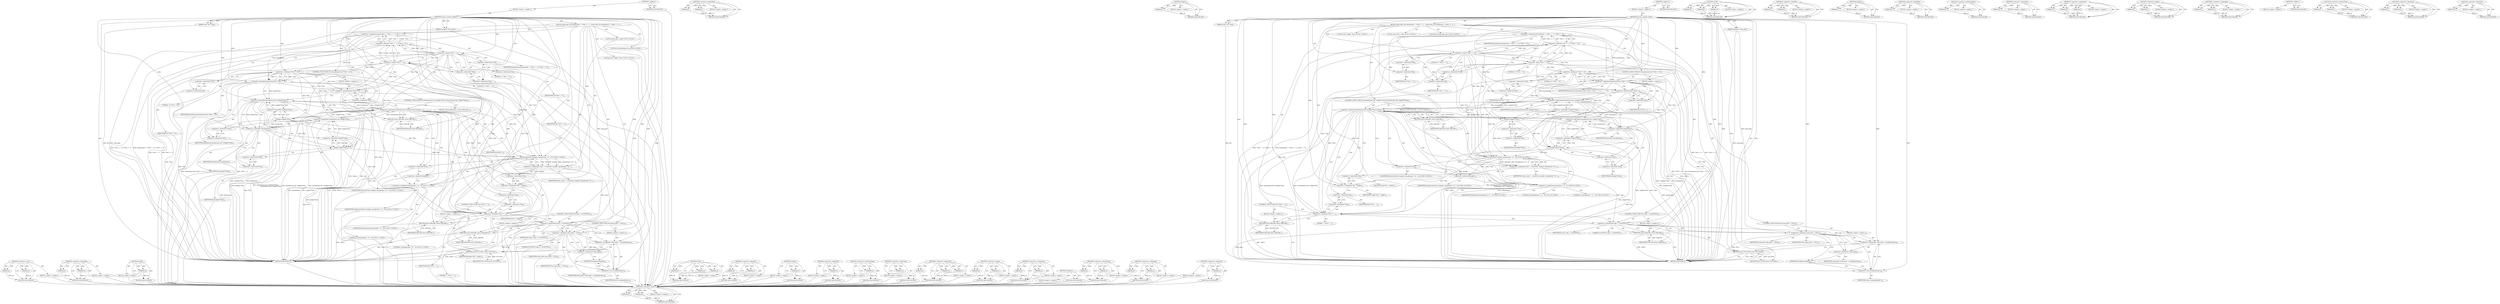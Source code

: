 digraph "&lt;operator&gt;.addressOf" {
vulnerable_199 [label=<(METHOD,&lt;operator&gt;.cast)>];
vulnerable_200 [label=<(PARAM,p1)>];
vulnerable_201 [label=<(PARAM,p2)>];
vulnerable_202 [label=<(BLOCK,&lt;empty&gt;,&lt;empty&gt;)>];
vulnerable_203 [label=<(METHOD_RETURN,ANY)>];
vulnerable_152 [label=<(METHOD,&lt;operator&gt;.logicalAnd)>];
vulnerable_153 [label=<(PARAM,p1)>];
vulnerable_154 [label=<(PARAM,p2)>];
vulnerable_155 [label=<(BLOCK,&lt;empty&gt;,&lt;empty&gt;)>];
vulnerable_156 [label=<(METHOD_RETURN,ANY)>];
vulnerable_174 [label=<(METHOD,isdigit)>];
vulnerable_175 [label=<(PARAM,p1)>];
vulnerable_176 [label=<(BLOCK,&lt;empty&gt;,&lt;empty&gt;)>];
vulnerable_177 [label=<(METHOD_RETURN,ANY)>];
vulnerable_6 [label=<(METHOD,&lt;global&gt;)<SUB>1</SUB>>];
vulnerable_7 [label=<(BLOCK,&lt;empty&gt;,&lt;empty&gt;)<SUB>1</SUB>>];
vulnerable_8 [label=<(METHOD,process_numeric_entity)<SUB>1</SUB>>];
vulnerable_9 [label=<(PARAM,const char **buf)<SUB>1</SUB>>];
vulnerable_10 [label=<(PARAM,unsigned *code_point)<SUB>1</SUB>>];
vulnerable_11 [label=<(BLOCK,{
	long code_l;
	int hexadecimal = (**buf == 'x...,{
	long code_l;
	int hexadecimal = (**buf == 'x...)<SUB>2</SUB>>];
vulnerable_12 [label="<(LOCAL,long code_l: long)<SUB>3</SUB>>"];
vulnerable_13 [label="<(LOCAL,int hexadecimal: int)<SUB>4</SUB>>"];
vulnerable_14 [label=<(&lt;operator&gt;.assignment,hexadecimal = (**buf == 'x' || **buf == 'X'))<SUB>4</SUB>>];
vulnerable_15 [label=<(IDENTIFIER,hexadecimal,hexadecimal = (**buf == 'x' || **buf == 'X'))<SUB>4</SUB>>];
vulnerable_16 [label=<(&lt;operator&gt;.logicalOr,**buf == 'x' || **buf == 'X')<SUB>4</SUB>>];
vulnerable_17 [label=<(&lt;operator&gt;.equals,**buf == 'x')<SUB>4</SUB>>];
vulnerable_18 [label=<(&lt;operator&gt;.indirection,**buf)<SUB>4</SUB>>];
vulnerable_19 [label=<(&lt;operator&gt;.indirection,*buf)<SUB>4</SUB>>];
vulnerable_20 [label=<(IDENTIFIER,buf,**buf == 'x')<SUB>4</SUB>>];
vulnerable_21 [label=<(LITERAL,'x',**buf == 'x')<SUB>4</SUB>>];
vulnerable_22 [label=<(&lt;operator&gt;.equals,**buf == 'X')<SUB>4</SUB>>];
vulnerable_23 [label=<(&lt;operator&gt;.indirection,**buf)<SUB>4</SUB>>];
vulnerable_24 [label=<(&lt;operator&gt;.indirection,*buf)<SUB>4</SUB>>];
vulnerable_25 [label=<(IDENTIFIER,buf,**buf == 'X')<SUB>4</SUB>>];
vulnerable_26 [label=<(LITERAL,'X',**buf == 'X')<SUB>4</SUB>>];
vulnerable_27 [label="<(LOCAL,char* endptr: char*)<SUB>5</SUB>>"];
vulnerable_28 [label=<(CONTROL_STRUCTURE,IF,if (hexadecimal &amp;&amp; (**buf != '\0')))<SUB>7</SUB>>];
vulnerable_29 [label=<(&lt;operator&gt;.logicalAnd,hexadecimal &amp;&amp; (**buf != '\0'))<SUB>7</SUB>>];
vulnerable_30 [label=<(IDENTIFIER,hexadecimal,hexadecimal &amp;&amp; (**buf != '\0'))<SUB>7</SUB>>];
vulnerable_31 [label=<(&lt;operator&gt;.notEquals,**buf != '\0')<SUB>7</SUB>>];
vulnerable_32 [label=<(&lt;operator&gt;.indirection,**buf)<SUB>7</SUB>>];
vulnerable_33 [label=<(&lt;operator&gt;.indirection,*buf)<SUB>7</SUB>>];
vulnerable_34 [label=<(IDENTIFIER,buf,**buf != '\0')<SUB>7</SUB>>];
vulnerable_35 [label=<(LITERAL,'\0',**buf != '\0')<SUB>7</SUB>>];
vulnerable_36 [label=<(BLOCK,&lt;empty&gt;,&lt;empty&gt;)<SUB>8</SUB>>];
vulnerable_37 [label=<(&lt;operator&gt;.postIncrement,(*buf)++)<SUB>8</SUB>>];
vulnerable_38 [label=<(&lt;operator&gt;.indirection,*buf)<SUB>8</SUB>>];
vulnerable_39 [label=<(IDENTIFIER,buf,(*buf)++)<SUB>8</SUB>>];
vulnerable_40 [label=<(CONTROL_STRUCTURE,IF,if ((hexadecimal &amp;&amp; !isxdigit(**buf)) ||
			(!hexadecimal &amp;&amp; !isdigit(**buf))))<SUB>11</SUB>>];
vulnerable_41 [label=<(&lt;operator&gt;.logicalOr,(hexadecimal &amp;&amp; !isxdigit(**buf)) ||
			(!hexad...)<SUB>11</SUB>>];
vulnerable_42 [label=<(&lt;operator&gt;.logicalAnd,hexadecimal &amp;&amp; !isxdigit(**buf))<SUB>11</SUB>>];
vulnerable_43 [label=<(IDENTIFIER,hexadecimal,hexadecimal &amp;&amp; !isxdigit(**buf))<SUB>11</SUB>>];
vulnerable_44 [label=<(&lt;operator&gt;.logicalNot,!isxdigit(**buf))<SUB>11</SUB>>];
vulnerable_45 [label=<(isxdigit,isxdigit(**buf))<SUB>11</SUB>>];
vulnerable_46 [label=<(&lt;operator&gt;.indirection,**buf)<SUB>11</SUB>>];
vulnerable_47 [label=<(&lt;operator&gt;.indirection,*buf)<SUB>11</SUB>>];
vulnerable_48 [label=<(IDENTIFIER,buf,isxdigit(**buf))<SUB>11</SUB>>];
vulnerable_49 [label=<(&lt;operator&gt;.logicalAnd,!hexadecimal &amp;&amp; !isdigit(**buf))<SUB>12</SUB>>];
vulnerable_50 [label=<(&lt;operator&gt;.logicalNot,!hexadecimal)<SUB>12</SUB>>];
vulnerable_51 [label=<(IDENTIFIER,hexadecimal,!hexadecimal)<SUB>12</SUB>>];
vulnerable_52 [label=<(&lt;operator&gt;.logicalNot,!isdigit(**buf))<SUB>12</SUB>>];
vulnerable_53 [label=<(isdigit,isdigit(**buf))<SUB>12</SUB>>];
vulnerable_54 [label=<(&lt;operator&gt;.indirection,**buf)<SUB>12</SUB>>];
vulnerable_55 [label=<(&lt;operator&gt;.indirection,*buf)<SUB>12</SUB>>];
vulnerable_56 [label=<(IDENTIFIER,buf,isdigit(**buf))<SUB>12</SUB>>];
vulnerable_57 [label=<(BLOCK,{
		return FAILURE;
	},{
		return FAILURE;
	})<SUB>12</SUB>>];
vulnerable_58 [label=<(RETURN,return FAILURE;,return FAILURE;)<SUB>13</SUB>>];
vulnerable_59 [label=<(IDENTIFIER,FAILURE,return FAILURE;)<SUB>13</SUB>>];
vulnerable_60 [label=<(&lt;operator&gt;.assignment,code_l = strtol(*buf, &amp;endptr, hexadecimal ? 16...)<SUB>16</SUB>>];
vulnerable_61 [label=<(IDENTIFIER,code_l,code_l = strtol(*buf, &amp;endptr, hexadecimal ? 16...)<SUB>16</SUB>>];
vulnerable_62 [label="<(strtol,strtol(*buf, &amp;endptr, hexadecimal ? 16 : 10))<SUB>16</SUB>>"];
vulnerable_63 [label=<(&lt;operator&gt;.indirection,*buf)<SUB>16</SUB>>];
vulnerable_64 [label="<(IDENTIFIER,buf,strtol(*buf, &amp;endptr, hexadecimal ? 16 : 10))<SUB>16</SUB>>"];
vulnerable_65 [label=<(&lt;operator&gt;.addressOf,&amp;endptr)<SUB>16</SUB>>];
vulnerable_66 [label="<(IDENTIFIER,endptr,strtol(*buf, &amp;endptr, hexadecimal ? 16 : 10))<SUB>16</SUB>>"];
vulnerable_67 [label="<(&lt;operator&gt;.conditional,hexadecimal ? 16 : 10)<SUB>16</SUB>>"];
vulnerable_68 [label="<(IDENTIFIER,hexadecimal,hexadecimal ? 16 : 10)<SUB>16</SUB>>"];
vulnerable_69 [label="<(LITERAL,16,hexadecimal ? 16 : 10)<SUB>16</SUB>>"];
vulnerable_70 [label="<(LITERAL,10,hexadecimal ? 16 : 10)<SUB>16</SUB>>"];
vulnerable_71 [label=<(&lt;operator&gt;.assignment,*buf = endptr)<SUB>18</SUB>>];
vulnerable_72 [label=<(&lt;operator&gt;.indirection,*buf)<SUB>18</SUB>>];
vulnerable_73 [label=<(IDENTIFIER,buf,*buf = endptr)<SUB>18</SUB>>];
vulnerable_74 [label=<(IDENTIFIER,endptr,*buf = endptr)<SUB>18</SUB>>];
vulnerable_75 [label=<(CONTROL_STRUCTURE,IF,if (**buf != ';'))<SUB>20</SUB>>];
vulnerable_76 [label=<(&lt;operator&gt;.notEquals,**buf != ';')<SUB>20</SUB>>];
vulnerable_77 [label=<(&lt;operator&gt;.indirection,**buf)<SUB>20</SUB>>];
vulnerable_78 [label=<(&lt;operator&gt;.indirection,*buf)<SUB>20</SUB>>];
vulnerable_79 [label=<(IDENTIFIER,buf,**buf != ';')<SUB>20</SUB>>];
vulnerable_80 [label=<(LITERAL,';',**buf != ';')<SUB>20</SUB>>];
vulnerable_81 [label=<(BLOCK,&lt;empty&gt;,&lt;empty&gt;)<SUB>21</SUB>>];
vulnerable_82 [label=<(RETURN,return FAILURE;,return FAILURE;)<SUB>21</SUB>>];
vulnerable_83 [label=<(IDENTIFIER,FAILURE,return FAILURE;)<SUB>21</SUB>>];
vulnerable_84 [label=<(CONTROL_STRUCTURE,IF,if (code_l &gt; 0x10FFFFL))<SUB>25</SUB>>];
vulnerable_85 [label=<(&lt;operator&gt;.greaterThan,code_l &gt; 0x10FFFFL)<SUB>25</SUB>>];
vulnerable_86 [label=<(IDENTIFIER,code_l,code_l &gt; 0x10FFFFL)<SUB>25</SUB>>];
vulnerable_87 [label=<(LITERAL,0x10FFFFL,code_l &gt; 0x10FFFFL)<SUB>25</SUB>>];
vulnerable_88 [label=<(BLOCK,&lt;empty&gt;,&lt;empty&gt;)<SUB>26</SUB>>];
vulnerable_89 [label=<(RETURN,return FAILURE;,return FAILURE;)<SUB>26</SUB>>];
vulnerable_90 [label=<(IDENTIFIER,FAILURE,return FAILURE;)<SUB>26</SUB>>];
vulnerable_91 [label=<(CONTROL_STRUCTURE,IF,if (code_point != NULL))<SUB>28</SUB>>];
vulnerable_92 [label=<(&lt;operator&gt;.notEquals,code_point != NULL)<SUB>28</SUB>>];
vulnerable_93 [label=<(IDENTIFIER,code_point,code_point != NULL)<SUB>28</SUB>>];
vulnerable_94 [label=<(IDENTIFIER,NULL,code_point != NULL)<SUB>28</SUB>>];
vulnerable_95 [label=<(BLOCK,&lt;empty&gt;,&lt;empty&gt;)<SUB>29</SUB>>];
vulnerable_96 [label=<(&lt;operator&gt;.assignment,*code_point = (unsigned)code_l)<SUB>29</SUB>>];
vulnerable_97 [label=<(&lt;operator&gt;.indirection,*code_point)<SUB>29</SUB>>];
vulnerable_98 [label=<(IDENTIFIER,code_point,*code_point = (unsigned)code_l)<SUB>29</SUB>>];
vulnerable_99 [label=<(&lt;operator&gt;.cast,(unsigned)code_l)<SUB>29</SUB>>];
vulnerable_100 [label=<(UNKNOWN,unsigned,unsigned)<SUB>29</SUB>>];
vulnerable_101 [label=<(IDENTIFIER,code_l,(unsigned)code_l)<SUB>29</SUB>>];
vulnerable_102 [label=<(RETURN,return SUCCESS;,return SUCCESS;)<SUB>31</SUB>>];
vulnerable_103 [label=<(IDENTIFIER,SUCCESS,return SUCCESS;)<SUB>31</SUB>>];
vulnerable_104 [label=<(METHOD_RETURN,int)<SUB>1</SUB>>];
vulnerable_106 [label=<(METHOD_RETURN,ANY)<SUB>1</SUB>>];
vulnerable_178 [label=<(METHOD,strtol)>];
vulnerable_179 [label=<(PARAM,p1)>];
vulnerable_180 [label=<(PARAM,p2)>];
vulnerable_181 [label=<(PARAM,p3)>];
vulnerable_182 [label=<(BLOCK,&lt;empty&gt;,&lt;empty&gt;)>];
vulnerable_183 [label=<(METHOD_RETURN,ANY)>];
vulnerable_138 [label=<(METHOD,&lt;operator&gt;.logicalOr)>];
vulnerable_139 [label=<(PARAM,p1)>];
vulnerable_140 [label=<(PARAM,p2)>];
vulnerable_141 [label=<(BLOCK,&lt;empty&gt;,&lt;empty&gt;)>];
vulnerable_142 [label=<(METHOD_RETURN,ANY)>];
vulnerable_170 [label=<(METHOD,isxdigit)>];
vulnerable_171 [label=<(PARAM,p1)>];
vulnerable_172 [label=<(BLOCK,&lt;empty&gt;,&lt;empty&gt;)>];
vulnerable_173 [label=<(METHOD_RETURN,ANY)>];
vulnerable_166 [label=<(METHOD,&lt;operator&gt;.logicalNot)>];
vulnerable_167 [label=<(PARAM,p1)>];
vulnerable_168 [label=<(BLOCK,&lt;empty&gt;,&lt;empty&gt;)>];
vulnerable_169 [label=<(METHOD_RETURN,ANY)>];
vulnerable_162 [label=<(METHOD,&lt;operator&gt;.postIncrement)>];
vulnerable_163 [label=<(PARAM,p1)>];
vulnerable_164 [label=<(BLOCK,&lt;empty&gt;,&lt;empty&gt;)>];
vulnerable_165 [label=<(METHOD_RETURN,ANY)>];
vulnerable_148 [label=<(METHOD,&lt;operator&gt;.indirection)>];
vulnerable_149 [label=<(PARAM,p1)>];
vulnerable_150 [label=<(BLOCK,&lt;empty&gt;,&lt;empty&gt;)>];
vulnerable_151 [label=<(METHOD_RETURN,ANY)>];
vulnerable_188 [label=<(METHOD,&lt;operator&gt;.conditional)>];
vulnerable_189 [label=<(PARAM,p1)>];
vulnerable_190 [label=<(PARAM,p2)>];
vulnerable_191 [label=<(PARAM,p3)>];
vulnerable_192 [label=<(BLOCK,&lt;empty&gt;,&lt;empty&gt;)>];
vulnerable_193 [label=<(METHOD_RETURN,ANY)>];
vulnerable_143 [label=<(METHOD,&lt;operator&gt;.equals)>];
vulnerable_144 [label=<(PARAM,p1)>];
vulnerable_145 [label=<(PARAM,p2)>];
vulnerable_146 [label=<(BLOCK,&lt;empty&gt;,&lt;empty&gt;)>];
vulnerable_147 [label=<(METHOD_RETURN,ANY)>];
vulnerable_133 [label=<(METHOD,&lt;operator&gt;.assignment)>];
vulnerable_134 [label=<(PARAM,p1)>];
vulnerable_135 [label=<(PARAM,p2)>];
vulnerable_136 [label=<(BLOCK,&lt;empty&gt;,&lt;empty&gt;)>];
vulnerable_137 [label=<(METHOD_RETURN,ANY)>];
vulnerable_127 [label=<(METHOD,&lt;global&gt;)<SUB>1</SUB>>];
vulnerable_128 [label=<(BLOCK,&lt;empty&gt;,&lt;empty&gt;)>];
vulnerable_129 [label=<(METHOD_RETURN,ANY)>];
vulnerable_194 [label=<(METHOD,&lt;operator&gt;.greaterThan)>];
vulnerable_195 [label=<(PARAM,p1)>];
vulnerable_196 [label=<(PARAM,p2)>];
vulnerable_197 [label=<(BLOCK,&lt;empty&gt;,&lt;empty&gt;)>];
vulnerable_198 [label=<(METHOD_RETURN,ANY)>];
vulnerable_157 [label=<(METHOD,&lt;operator&gt;.notEquals)>];
vulnerable_158 [label=<(PARAM,p1)>];
vulnerable_159 [label=<(PARAM,p2)>];
vulnerable_160 [label=<(BLOCK,&lt;empty&gt;,&lt;empty&gt;)>];
vulnerable_161 [label=<(METHOD_RETURN,ANY)>];
vulnerable_184 [label=<(METHOD,&lt;operator&gt;.addressOf)>];
vulnerable_185 [label=<(PARAM,p1)>];
vulnerable_186 [label=<(BLOCK,&lt;empty&gt;,&lt;empty&gt;)>];
vulnerable_187 [label=<(METHOD_RETURN,ANY)>];
fixed_199 [label=<(METHOD,&lt;operator&gt;.cast)>];
fixed_200 [label=<(PARAM,p1)>];
fixed_201 [label=<(PARAM,p2)>];
fixed_202 [label=<(BLOCK,&lt;empty&gt;,&lt;empty&gt;)>];
fixed_203 [label=<(METHOD_RETURN,ANY)>];
fixed_152 [label=<(METHOD,&lt;operator&gt;.logicalAnd)>];
fixed_153 [label=<(PARAM,p1)>];
fixed_154 [label=<(PARAM,p2)>];
fixed_155 [label=<(BLOCK,&lt;empty&gt;,&lt;empty&gt;)>];
fixed_156 [label=<(METHOD_RETURN,ANY)>];
fixed_174 [label=<(METHOD,isdigit)>];
fixed_175 [label=<(PARAM,p1)>];
fixed_176 [label=<(BLOCK,&lt;empty&gt;,&lt;empty&gt;)>];
fixed_177 [label=<(METHOD_RETURN,ANY)>];
fixed_6 [label=<(METHOD,&lt;global&gt;)<SUB>1</SUB>>];
fixed_7 [label=<(BLOCK,&lt;empty&gt;,&lt;empty&gt;)<SUB>1</SUB>>];
fixed_8 [label=<(METHOD,process_numeric_entity)<SUB>1</SUB>>];
fixed_9 [label=<(PARAM,const char **buf)<SUB>1</SUB>>];
fixed_10 [label=<(PARAM,unsigned *code_point)<SUB>1</SUB>>];
fixed_11 [label=<(BLOCK,{
	long code_l;
	int hexadecimal = (**buf == 'x...,{
	long code_l;
	int hexadecimal = (**buf == 'x...)<SUB>2</SUB>>];
fixed_12 [label="<(LOCAL,long code_l: long)<SUB>3</SUB>>"];
fixed_13 [label="<(LOCAL,int hexadecimal: int)<SUB>4</SUB>>"];
fixed_14 [label=<(&lt;operator&gt;.assignment,hexadecimal = (**buf == 'x' || **buf == 'X'))<SUB>4</SUB>>];
fixed_15 [label=<(IDENTIFIER,hexadecimal,hexadecimal = (**buf == 'x' || **buf == 'X'))<SUB>4</SUB>>];
fixed_16 [label=<(&lt;operator&gt;.logicalOr,**buf == 'x' || **buf == 'X')<SUB>4</SUB>>];
fixed_17 [label=<(&lt;operator&gt;.equals,**buf == 'x')<SUB>4</SUB>>];
fixed_18 [label=<(&lt;operator&gt;.indirection,**buf)<SUB>4</SUB>>];
fixed_19 [label=<(&lt;operator&gt;.indirection,*buf)<SUB>4</SUB>>];
fixed_20 [label=<(IDENTIFIER,buf,**buf == 'x')<SUB>4</SUB>>];
fixed_21 [label=<(LITERAL,'x',**buf == 'x')<SUB>4</SUB>>];
fixed_22 [label=<(&lt;operator&gt;.equals,**buf == 'X')<SUB>4</SUB>>];
fixed_23 [label=<(&lt;operator&gt;.indirection,**buf)<SUB>4</SUB>>];
fixed_24 [label=<(&lt;operator&gt;.indirection,*buf)<SUB>4</SUB>>];
fixed_25 [label=<(IDENTIFIER,buf,**buf == 'X')<SUB>4</SUB>>];
fixed_26 [label=<(LITERAL,'X',**buf == 'X')<SUB>4</SUB>>];
fixed_27 [label="<(LOCAL,char* endptr: char*)<SUB>5</SUB>>"];
fixed_28 [label=<(CONTROL_STRUCTURE,IF,if (hexadecimal &amp;&amp; (**buf != '\0')))<SUB>7</SUB>>];
fixed_29 [label=<(&lt;operator&gt;.logicalAnd,hexadecimal &amp;&amp; (**buf != '\0'))<SUB>7</SUB>>];
fixed_30 [label=<(IDENTIFIER,hexadecimal,hexadecimal &amp;&amp; (**buf != '\0'))<SUB>7</SUB>>];
fixed_31 [label=<(&lt;operator&gt;.notEquals,**buf != '\0')<SUB>7</SUB>>];
fixed_32 [label=<(&lt;operator&gt;.indirection,**buf)<SUB>7</SUB>>];
fixed_33 [label=<(&lt;operator&gt;.indirection,*buf)<SUB>7</SUB>>];
fixed_34 [label=<(IDENTIFIER,buf,**buf != '\0')<SUB>7</SUB>>];
fixed_35 [label=<(LITERAL,'\0',**buf != '\0')<SUB>7</SUB>>];
fixed_36 [label=<(BLOCK,&lt;empty&gt;,&lt;empty&gt;)<SUB>8</SUB>>];
fixed_37 [label=<(&lt;operator&gt;.postIncrement,(*buf)++)<SUB>8</SUB>>];
fixed_38 [label=<(&lt;operator&gt;.indirection,*buf)<SUB>8</SUB>>];
fixed_39 [label=<(IDENTIFIER,buf,(*buf)++)<SUB>8</SUB>>];
fixed_40 [label=<(CONTROL_STRUCTURE,IF,if ((hexadecimal &amp;&amp; !isxdigit(**buf)) ||
			(!hexadecimal &amp;&amp; !isdigit(**buf))))<SUB>12</SUB>>];
fixed_41 [label=<(&lt;operator&gt;.logicalOr,(hexadecimal &amp;&amp; !isxdigit(**buf)) ||
			(!hexad...)<SUB>12</SUB>>];
fixed_42 [label=<(&lt;operator&gt;.logicalAnd,hexadecimal &amp;&amp; !isxdigit(**buf))<SUB>12</SUB>>];
fixed_43 [label=<(IDENTIFIER,hexadecimal,hexadecimal &amp;&amp; !isxdigit(**buf))<SUB>12</SUB>>];
fixed_44 [label=<(&lt;operator&gt;.logicalNot,!isxdigit(**buf))<SUB>12</SUB>>];
fixed_45 [label=<(isxdigit,isxdigit(**buf))<SUB>12</SUB>>];
fixed_46 [label=<(&lt;operator&gt;.indirection,**buf)<SUB>12</SUB>>];
fixed_47 [label=<(&lt;operator&gt;.indirection,*buf)<SUB>12</SUB>>];
fixed_48 [label=<(IDENTIFIER,buf,isxdigit(**buf))<SUB>12</SUB>>];
fixed_49 [label=<(&lt;operator&gt;.logicalAnd,!hexadecimal &amp;&amp; !isdigit(**buf))<SUB>13</SUB>>];
fixed_50 [label=<(&lt;operator&gt;.logicalNot,!hexadecimal)<SUB>13</SUB>>];
fixed_51 [label=<(IDENTIFIER,hexadecimal,!hexadecimal)<SUB>13</SUB>>];
fixed_52 [label=<(&lt;operator&gt;.logicalNot,!isdigit(**buf))<SUB>13</SUB>>];
fixed_53 [label=<(isdigit,isdigit(**buf))<SUB>13</SUB>>];
fixed_54 [label=<(&lt;operator&gt;.indirection,**buf)<SUB>13</SUB>>];
fixed_55 [label=<(&lt;operator&gt;.indirection,*buf)<SUB>13</SUB>>];
fixed_56 [label=<(IDENTIFIER,buf,isdigit(**buf))<SUB>13</SUB>>];
fixed_57 [label=<(BLOCK,{
		return FAILURE;
	},{
		return FAILURE;
	})<SUB>13</SUB>>];
fixed_58 [label=<(RETURN,return FAILURE;,return FAILURE;)<SUB>14</SUB>>];
fixed_59 [label=<(IDENTIFIER,FAILURE,return FAILURE;)<SUB>14</SUB>>];
fixed_60 [label=<(&lt;operator&gt;.assignment,code_l = strtol(*buf, &amp;endptr, hexadecimal ? 16...)<SUB>17</SUB>>];
fixed_61 [label=<(IDENTIFIER,code_l,code_l = strtol(*buf, &amp;endptr, hexadecimal ? 16...)<SUB>17</SUB>>];
fixed_62 [label="<(strtol,strtol(*buf, &amp;endptr, hexadecimal ? 16 : 10))<SUB>17</SUB>>"];
fixed_63 [label=<(&lt;operator&gt;.indirection,*buf)<SUB>17</SUB>>];
fixed_64 [label="<(IDENTIFIER,buf,strtol(*buf, &amp;endptr, hexadecimal ? 16 : 10))<SUB>17</SUB>>"];
fixed_65 [label=<(&lt;operator&gt;.addressOf,&amp;endptr)<SUB>17</SUB>>];
fixed_66 [label="<(IDENTIFIER,endptr,strtol(*buf, &amp;endptr, hexadecimal ? 16 : 10))<SUB>17</SUB>>"];
fixed_67 [label="<(&lt;operator&gt;.conditional,hexadecimal ? 16 : 10)<SUB>17</SUB>>"];
fixed_68 [label="<(IDENTIFIER,hexadecimal,hexadecimal ? 16 : 10)<SUB>17</SUB>>"];
fixed_69 [label="<(LITERAL,16,hexadecimal ? 16 : 10)<SUB>17</SUB>>"];
fixed_70 [label="<(LITERAL,10,hexadecimal ? 16 : 10)<SUB>17</SUB>>"];
fixed_71 [label=<(&lt;operator&gt;.assignment,*buf = endptr)<SUB>19</SUB>>];
fixed_72 [label=<(&lt;operator&gt;.indirection,*buf)<SUB>19</SUB>>];
fixed_73 [label=<(IDENTIFIER,buf,*buf = endptr)<SUB>19</SUB>>];
fixed_74 [label=<(IDENTIFIER,endptr,*buf = endptr)<SUB>19</SUB>>];
fixed_75 [label=<(CONTROL_STRUCTURE,IF,if (**buf != ';'))<SUB>21</SUB>>];
fixed_76 [label=<(&lt;operator&gt;.notEquals,**buf != ';')<SUB>21</SUB>>];
fixed_77 [label=<(&lt;operator&gt;.indirection,**buf)<SUB>21</SUB>>];
fixed_78 [label=<(&lt;operator&gt;.indirection,*buf)<SUB>21</SUB>>];
fixed_79 [label=<(IDENTIFIER,buf,**buf != ';')<SUB>21</SUB>>];
fixed_80 [label=<(LITERAL,';',**buf != ';')<SUB>21</SUB>>];
fixed_81 [label=<(BLOCK,&lt;empty&gt;,&lt;empty&gt;)<SUB>22</SUB>>];
fixed_82 [label=<(RETURN,return FAILURE;,return FAILURE;)<SUB>22</SUB>>];
fixed_83 [label=<(IDENTIFIER,FAILURE,return FAILURE;)<SUB>22</SUB>>];
fixed_84 [label=<(CONTROL_STRUCTURE,IF,if (code_l &gt; 0x10FFFFL))<SUB>26</SUB>>];
fixed_85 [label=<(&lt;operator&gt;.greaterThan,code_l &gt; 0x10FFFFL)<SUB>26</SUB>>];
fixed_86 [label=<(IDENTIFIER,code_l,code_l &gt; 0x10FFFFL)<SUB>26</SUB>>];
fixed_87 [label=<(LITERAL,0x10FFFFL,code_l &gt; 0x10FFFFL)<SUB>26</SUB>>];
fixed_88 [label=<(BLOCK,&lt;empty&gt;,&lt;empty&gt;)<SUB>27</SUB>>];
fixed_89 [label=<(RETURN,return FAILURE;,return FAILURE;)<SUB>27</SUB>>];
fixed_90 [label=<(IDENTIFIER,FAILURE,return FAILURE;)<SUB>27</SUB>>];
fixed_91 [label=<(CONTROL_STRUCTURE,IF,if (code_point != NULL))<SUB>29</SUB>>];
fixed_92 [label=<(&lt;operator&gt;.notEquals,code_point != NULL)<SUB>29</SUB>>];
fixed_93 [label=<(IDENTIFIER,code_point,code_point != NULL)<SUB>29</SUB>>];
fixed_94 [label=<(IDENTIFIER,NULL,code_point != NULL)<SUB>29</SUB>>];
fixed_95 [label=<(BLOCK,&lt;empty&gt;,&lt;empty&gt;)<SUB>30</SUB>>];
fixed_96 [label=<(&lt;operator&gt;.assignment,*code_point = (unsigned)code_l)<SUB>30</SUB>>];
fixed_97 [label=<(&lt;operator&gt;.indirection,*code_point)<SUB>30</SUB>>];
fixed_98 [label=<(IDENTIFIER,code_point,*code_point = (unsigned)code_l)<SUB>30</SUB>>];
fixed_99 [label=<(&lt;operator&gt;.cast,(unsigned)code_l)<SUB>30</SUB>>];
fixed_100 [label=<(UNKNOWN,unsigned,unsigned)<SUB>30</SUB>>];
fixed_101 [label=<(IDENTIFIER,code_l,(unsigned)code_l)<SUB>30</SUB>>];
fixed_102 [label=<(RETURN,return SUCCESS;,return SUCCESS;)<SUB>32</SUB>>];
fixed_103 [label=<(IDENTIFIER,SUCCESS,return SUCCESS;)<SUB>32</SUB>>];
fixed_104 [label=<(METHOD_RETURN,int)<SUB>1</SUB>>];
fixed_106 [label=<(METHOD_RETURN,ANY)<SUB>1</SUB>>];
fixed_178 [label=<(METHOD,strtol)>];
fixed_179 [label=<(PARAM,p1)>];
fixed_180 [label=<(PARAM,p2)>];
fixed_181 [label=<(PARAM,p3)>];
fixed_182 [label=<(BLOCK,&lt;empty&gt;,&lt;empty&gt;)>];
fixed_183 [label=<(METHOD_RETURN,ANY)>];
fixed_138 [label=<(METHOD,&lt;operator&gt;.logicalOr)>];
fixed_139 [label=<(PARAM,p1)>];
fixed_140 [label=<(PARAM,p2)>];
fixed_141 [label=<(BLOCK,&lt;empty&gt;,&lt;empty&gt;)>];
fixed_142 [label=<(METHOD_RETURN,ANY)>];
fixed_170 [label=<(METHOD,isxdigit)>];
fixed_171 [label=<(PARAM,p1)>];
fixed_172 [label=<(BLOCK,&lt;empty&gt;,&lt;empty&gt;)>];
fixed_173 [label=<(METHOD_RETURN,ANY)>];
fixed_166 [label=<(METHOD,&lt;operator&gt;.logicalNot)>];
fixed_167 [label=<(PARAM,p1)>];
fixed_168 [label=<(BLOCK,&lt;empty&gt;,&lt;empty&gt;)>];
fixed_169 [label=<(METHOD_RETURN,ANY)>];
fixed_162 [label=<(METHOD,&lt;operator&gt;.postIncrement)>];
fixed_163 [label=<(PARAM,p1)>];
fixed_164 [label=<(BLOCK,&lt;empty&gt;,&lt;empty&gt;)>];
fixed_165 [label=<(METHOD_RETURN,ANY)>];
fixed_148 [label=<(METHOD,&lt;operator&gt;.indirection)>];
fixed_149 [label=<(PARAM,p1)>];
fixed_150 [label=<(BLOCK,&lt;empty&gt;,&lt;empty&gt;)>];
fixed_151 [label=<(METHOD_RETURN,ANY)>];
fixed_188 [label=<(METHOD,&lt;operator&gt;.conditional)>];
fixed_189 [label=<(PARAM,p1)>];
fixed_190 [label=<(PARAM,p2)>];
fixed_191 [label=<(PARAM,p3)>];
fixed_192 [label=<(BLOCK,&lt;empty&gt;,&lt;empty&gt;)>];
fixed_193 [label=<(METHOD_RETURN,ANY)>];
fixed_143 [label=<(METHOD,&lt;operator&gt;.equals)>];
fixed_144 [label=<(PARAM,p1)>];
fixed_145 [label=<(PARAM,p2)>];
fixed_146 [label=<(BLOCK,&lt;empty&gt;,&lt;empty&gt;)>];
fixed_147 [label=<(METHOD_RETURN,ANY)>];
fixed_133 [label=<(METHOD,&lt;operator&gt;.assignment)>];
fixed_134 [label=<(PARAM,p1)>];
fixed_135 [label=<(PARAM,p2)>];
fixed_136 [label=<(BLOCK,&lt;empty&gt;,&lt;empty&gt;)>];
fixed_137 [label=<(METHOD_RETURN,ANY)>];
fixed_127 [label=<(METHOD,&lt;global&gt;)<SUB>1</SUB>>];
fixed_128 [label=<(BLOCK,&lt;empty&gt;,&lt;empty&gt;)>];
fixed_129 [label=<(METHOD_RETURN,ANY)>];
fixed_194 [label=<(METHOD,&lt;operator&gt;.greaterThan)>];
fixed_195 [label=<(PARAM,p1)>];
fixed_196 [label=<(PARAM,p2)>];
fixed_197 [label=<(BLOCK,&lt;empty&gt;,&lt;empty&gt;)>];
fixed_198 [label=<(METHOD_RETURN,ANY)>];
fixed_157 [label=<(METHOD,&lt;operator&gt;.notEquals)>];
fixed_158 [label=<(PARAM,p1)>];
fixed_159 [label=<(PARAM,p2)>];
fixed_160 [label=<(BLOCK,&lt;empty&gt;,&lt;empty&gt;)>];
fixed_161 [label=<(METHOD_RETURN,ANY)>];
fixed_184 [label=<(METHOD,&lt;operator&gt;.addressOf)>];
fixed_185 [label=<(PARAM,p1)>];
fixed_186 [label=<(BLOCK,&lt;empty&gt;,&lt;empty&gt;)>];
fixed_187 [label=<(METHOD_RETURN,ANY)>];
vulnerable_199 -> vulnerable_200  [key=0, label="AST: "];
vulnerable_199 -> vulnerable_200  [key=1, label="DDG: "];
vulnerable_199 -> vulnerable_202  [key=0, label="AST: "];
vulnerable_199 -> vulnerable_201  [key=0, label="AST: "];
vulnerable_199 -> vulnerable_201  [key=1, label="DDG: "];
vulnerable_199 -> vulnerable_203  [key=0, label="AST: "];
vulnerable_199 -> vulnerable_203  [key=1, label="CFG: "];
vulnerable_200 -> vulnerable_203  [key=0, label="DDG: p1"];
vulnerable_201 -> vulnerable_203  [key=0, label="DDG: p2"];
vulnerable_152 -> vulnerable_153  [key=0, label="AST: "];
vulnerable_152 -> vulnerable_153  [key=1, label="DDG: "];
vulnerable_152 -> vulnerable_155  [key=0, label="AST: "];
vulnerable_152 -> vulnerable_154  [key=0, label="AST: "];
vulnerable_152 -> vulnerable_154  [key=1, label="DDG: "];
vulnerable_152 -> vulnerable_156  [key=0, label="AST: "];
vulnerable_152 -> vulnerable_156  [key=1, label="CFG: "];
vulnerable_153 -> vulnerable_156  [key=0, label="DDG: p1"];
vulnerable_154 -> vulnerable_156  [key=0, label="DDG: p2"];
vulnerable_174 -> vulnerable_175  [key=0, label="AST: "];
vulnerable_174 -> vulnerable_175  [key=1, label="DDG: "];
vulnerable_174 -> vulnerable_176  [key=0, label="AST: "];
vulnerable_174 -> vulnerable_177  [key=0, label="AST: "];
vulnerable_174 -> vulnerable_177  [key=1, label="CFG: "];
vulnerable_175 -> vulnerable_177  [key=0, label="DDG: p1"];
vulnerable_6 -> vulnerable_7  [key=0, label="AST: "];
vulnerable_6 -> vulnerable_106  [key=0, label="AST: "];
vulnerable_6 -> vulnerable_106  [key=1, label="CFG: "];
vulnerable_7 -> vulnerable_8  [key=0, label="AST: "];
vulnerable_8 -> vulnerable_9  [key=0, label="AST: "];
vulnerable_8 -> vulnerable_9  [key=1, label="DDG: "];
vulnerable_8 -> vulnerable_10  [key=0, label="AST: "];
vulnerable_8 -> vulnerable_10  [key=1, label="DDG: "];
vulnerable_8 -> vulnerable_11  [key=0, label="AST: "];
vulnerable_8 -> vulnerable_104  [key=0, label="AST: "];
vulnerable_8 -> vulnerable_19  [key=0, label="CFG: "];
vulnerable_8 -> vulnerable_71  [key=0, label="DDG: "];
vulnerable_8 -> vulnerable_102  [key=0, label="DDG: "];
vulnerable_8 -> vulnerable_103  [key=0, label="DDG: "];
vulnerable_8 -> vulnerable_29  [key=0, label="DDG: "];
vulnerable_8 -> vulnerable_58  [key=0, label="DDG: "];
vulnerable_8 -> vulnerable_62  [key=0, label="DDG: "];
vulnerable_8 -> vulnerable_76  [key=0, label="DDG: "];
vulnerable_8 -> vulnerable_82  [key=0, label="DDG: "];
vulnerable_8 -> vulnerable_85  [key=0, label="DDG: "];
vulnerable_8 -> vulnerable_89  [key=0, label="DDG: "];
vulnerable_8 -> vulnerable_92  [key=0, label="DDG: "];
vulnerable_8 -> vulnerable_96  [key=0, label="DDG: "];
vulnerable_8 -> vulnerable_17  [key=0, label="DDG: "];
vulnerable_8 -> vulnerable_22  [key=0, label="DDG: "];
vulnerable_8 -> vulnerable_31  [key=0, label="DDG: "];
vulnerable_8 -> vulnerable_42  [key=0, label="DDG: "];
vulnerable_8 -> vulnerable_59  [key=0, label="DDG: "];
vulnerable_8 -> vulnerable_67  [key=0, label="DDG: "];
vulnerable_8 -> vulnerable_83  [key=0, label="DDG: "];
vulnerable_8 -> vulnerable_90  [key=0, label="DDG: "];
vulnerable_8 -> vulnerable_50  [key=0, label="DDG: "];
vulnerable_8 -> vulnerable_99  [key=0, label="DDG: "];
vulnerable_9 -> vulnerable_104  [key=0, label="DDG: buf"];
vulnerable_10 -> vulnerable_104  [key=0, label="DDG: code_point"];
vulnerable_10 -> vulnerable_92  [key=0, label="DDG: code_point"];
vulnerable_11 -> vulnerable_12  [key=0, label="AST: "];
vulnerable_11 -> vulnerable_13  [key=0, label="AST: "];
vulnerable_11 -> vulnerable_14  [key=0, label="AST: "];
vulnerable_11 -> vulnerable_27  [key=0, label="AST: "];
vulnerable_11 -> vulnerable_28  [key=0, label="AST: "];
vulnerable_11 -> vulnerable_40  [key=0, label="AST: "];
vulnerable_11 -> vulnerable_60  [key=0, label="AST: "];
vulnerable_11 -> vulnerable_71  [key=0, label="AST: "];
vulnerable_11 -> vulnerable_75  [key=0, label="AST: "];
vulnerable_11 -> vulnerable_84  [key=0, label="AST: "];
vulnerable_11 -> vulnerable_91  [key=0, label="AST: "];
vulnerable_11 -> vulnerable_102  [key=0, label="AST: "];
vulnerable_14 -> vulnerable_15  [key=0, label="AST: "];
vulnerable_14 -> vulnerable_16  [key=0, label="AST: "];
vulnerable_14 -> vulnerable_29  [key=0, label="CFG: "];
vulnerable_14 -> vulnerable_29  [key=1, label="DDG: hexadecimal"];
vulnerable_14 -> vulnerable_33  [key=0, label="CFG: "];
vulnerable_14 -> vulnerable_104  [key=0, label="DDG: **buf == 'x' || **buf == 'X'"];
vulnerable_14 -> vulnerable_104  [key=1, label="DDG: hexadecimal = (**buf == 'x' || **buf == 'X')"];
vulnerable_16 -> vulnerable_17  [key=0, label="AST: "];
vulnerable_16 -> vulnerable_22  [key=0, label="AST: "];
vulnerable_16 -> vulnerable_14  [key=0, label="CFG: "];
vulnerable_16 -> vulnerable_14  [key=1, label="DDG: **buf == 'x'"];
vulnerable_16 -> vulnerable_14  [key=2, label="DDG: **buf == 'X'"];
vulnerable_16 -> vulnerable_104  [key=0, label="DDG: **buf == 'x'"];
vulnerable_16 -> vulnerable_104  [key=1, label="DDG: **buf == 'X'"];
vulnerable_17 -> vulnerable_18  [key=0, label="AST: "];
vulnerable_17 -> vulnerable_21  [key=0, label="AST: "];
vulnerable_17 -> vulnerable_16  [key=0, label="CFG: "];
vulnerable_17 -> vulnerable_16  [key=1, label="DDG: **buf"];
vulnerable_17 -> vulnerable_16  [key=2, label="DDG: 'x'"];
vulnerable_17 -> vulnerable_24  [key=0, label="CFG: "];
vulnerable_17 -> vulnerable_24  [key=1, label="CDG: "];
vulnerable_17 -> vulnerable_104  [key=0, label="DDG: **buf"];
vulnerable_17 -> vulnerable_62  [key=0, label="DDG: **buf"];
vulnerable_17 -> vulnerable_76  [key=0, label="DDG: **buf"];
vulnerable_17 -> vulnerable_22  [key=0, label="DDG: **buf"];
vulnerable_17 -> vulnerable_22  [key=1, label="CDG: "];
vulnerable_17 -> vulnerable_31  [key=0, label="DDG: **buf"];
vulnerable_17 -> vulnerable_37  [key=0, label="DDG: **buf"];
vulnerable_17 -> vulnerable_45  [key=0, label="DDG: **buf"];
vulnerable_17 -> vulnerable_53  [key=0, label="DDG: **buf"];
vulnerable_17 -> vulnerable_23  [key=0, label="CDG: "];
vulnerable_18 -> vulnerable_19  [key=0, label="AST: "];
vulnerable_18 -> vulnerable_17  [key=0, label="CFG: "];
vulnerable_19 -> vulnerable_20  [key=0, label="AST: "];
vulnerable_19 -> vulnerable_18  [key=0, label="CFG: "];
vulnerable_22 -> vulnerable_23  [key=0, label="AST: "];
vulnerable_22 -> vulnerable_26  [key=0, label="AST: "];
vulnerable_22 -> vulnerable_16  [key=0, label="CFG: "];
vulnerable_22 -> vulnerable_16  [key=1, label="DDG: **buf"];
vulnerable_22 -> vulnerable_16  [key=2, label="DDG: 'X'"];
vulnerable_22 -> vulnerable_104  [key=0, label="DDG: **buf"];
vulnerable_22 -> vulnerable_62  [key=0, label="DDG: **buf"];
vulnerable_22 -> vulnerable_76  [key=0, label="DDG: **buf"];
vulnerable_22 -> vulnerable_31  [key=0, label="DDG: **buf"];
vulnerable_22 -> vulnerable_37  [key=0, label="DDG: **buf"];
vulnerable_22 -> vulnerable_45  [key=0, label="DDG: **buf"];
vulnerable_22 -> vulnerable_53  [key=0, label="DDG: **buf"];
vulnerable_23 -> vulnerable_24  [key=0, label="AST: "];
vulnerable_23 -> vulnerable_22  [key=0, label="CFG: "];
vulnerable_24 -> vulnerable_25  [key=0, label="AST: "];
vulnerable_24 -> vulnerable_23  [key=0, label="CFG: "];
vulnerable_28 -> vulnerable_29  [key=0, label="AST: "];
vulnerable_28 -> vulnerable_36  [key=0, label="AST: "];
vulnerable_29 -> vulnerable_30  [key=0, label="AST: "];
vulnerable_29 -> vulnerable_31  [key=0, label="AST: "];
vulnerable_29 -> vulnerable_38  [key=0, label="CFG: "];
vulnerable_29 -> vulnerable_38  [key=1, label="CDG: "];
vulnerable_29 -> vulnerable_42  [key=0, label="CFG: "];
vulnerable_29 -> vulnerable_42  [key=1, label="DDG: hexadecimal"];
vulnerable_29 -> vulnerable_47  [key=0, label="CFG: "];
vulnerable_29 -> vulnerable_104  [key=0, label="DDG: **buf != '\0'"];
vulnerable_29 -> vulnerable_104  [key=1, label="DDG: hexadecimal &amp;&amp; (**buf != '\0')"];
vulnerable_29 -> vulnerable_37  [key=0, label="CDG: "];
vulnerable_31 -> vulnerable_32  [key=0, label="AST: "];
vulnerable_31 -> vulnerable_35  [key=0, label="AST: "];
vulnerable_31 -> vulnerable_29  [key=0, label="CFG: "];
vulnerable_31 -> vulnerable_29  [key=1, label="DDG: **buf"];
vulnerable_31 -> vulnerable_29  [key=2, label="DDG: '\0'"];
vulnerable_31 -> vulnerable_104  [key=0, label="DDG: **buf"];
vulnerable_31 -> vulnerable_62  [key=0, label="DDG: **buf"];
vulnerable_31 -> vulnerable_76  [key=0, label="DDG: **buf"];
vulnerable_31 -> vulnerable_37  [key=0, label="DDG: **buf"];
vulnerable_31 -> vulnerable_45  [key=0, label="DDG: **buf"];
vulnerable_31 -> vulnerable_53  [key=0, label="DDG: **buf"];
vulnerable_32 -> vulnerable_33  [key=0, label="AST: "];
vulnerable_32 -> vulnerable_31  [key=0, label="CFG: "];
vulnerable_33 -> vulnerable_34  [key=0, label="AST: "];
vulnerable_33 -> vulnerable_32  [key=0, label="CFG: "];
vulnerable_36 -> vulnerable_37  [key=0, label="AST: "];
vulnerable_37 -> vulnerable_38  [key=0, label="AST: "];
vulnerable_37 -> vulnerable_42  [key=0, label="CFG: "];
vulnerable_37 -> vulnerable_47  [key=0, label="CFG: "];
vulnerable_37 -> vulnerable_104  [key=0, label="DDG: *buf"];
vulnerable_37 -> vulnerable_104  [key=1, label="DDG: (*buf)++"];
vulnerable_37 -> vulnerable_62  [key=0, label="DDG: *buf"];
vulnerable_38 -> vulnerable_39  [key=0, label="AST: "];
vulnerable_38 -> vulnerable_37  [key=0, label="CFG: "];
vulnerable_40 -> vulnerable_41  [key=0, label="AST: "];
vulnerable_40 -> vulnerable_57  [key=0, label="AST: "];
vulnerable_41 -> vulnerable_42  [key=0, label="AST: "];
vulnerable_41 -> vulnerable_49  [key=0, label="AST: "];
vulnerable_41 -> vulnerable_58  [key=0, label="CFG: "];
vulnerable_41 -> vulnerable_58  [key=1, label="CDG: "];
vulnerable_41 -> vulnerable_63  [key=0, label="CFG: "];
vulnerable_41 -> vulnerable_63  [key=1, label="CDG: "];
vulnerable_41 -> vulnerable_104  [key=0, label="DDG: hexadecimal &amp;&amp; !isxdigit(**buf)"];
vulnerable_41 -> vulnerable_104  [key=1, label="DDG: !hexadecimal &amp;&amp; !isdigit(**buf)"];
vulnerable_41 -> vulnerable_104  [key=2, label="DDG: (hexadecimal &amp;&amp; !isxdigit(**buf)) ||
			(!hexadecimal &amp;&amp; !isdigit(**buf))"];
vulnerable_41 -> vulnerable_60  [key=0, label="CDG: "];
vulnerable_41 -> vulnerable_77  [key=0, label="CDG: "];
vulnerable_41 -> vulnerable_72  [key=0, label="CDG: "];
vulnerable_41 -> vulnerable_67  [key=0, label="CDG: "];
vulnerable_41 -> vulnerable_76  [key=0, label="CDG: "];
vulnerable_41 -> vulnerable_65  [key=0, label="CDG: "];
vulnerable_41 -> vulnerable_71  [key=0, label="CDG: "];
vulnerable_41 -> vulnerable_78  [key=0, label="CDG: "];
vulnerable_41 -> vulnerable_62  [key=0, label="CDG: "];
vulnerable_42 -> vulnerable_43  [key=0, label="AST: "];
vulnerable_42 -> vulnerable_44  [key=0, label="AST: "];
vulnerable_42 -> vulnerable_41  [key=0, label="CFG: "];
vulnerable_42 -> vulnerable_41  [key=1, label="DDG: hexadecimal"];
vulnerable_42 -> vulnerable_41  [key=2, label="DDG: !isxdigit(**buf)"];
vulnerable_42 -> vulnerable_50  [key=0, label="CFG: "];
vulnerable_42 -> vulnerable_50  [key=1, label="DDG: hexadecimal"];
vulnerable_42 -> vulnerable_50  [key=2, label="CDG: "];
vulnerable_42 -> vulnerable_104  [key=0, label="DDG: hexadecimal"];
vulnerable_42 -> vulnerable_104  [key=1, label="DDG: !isxdigit(**buf)"];
vulnerable_42 -> vulnerable_49  [key=0, label="CDG: "];
vulnerable_44 -> vulnerable_45  [key=0, label="AST: "];
vulnerable_44 -> vulnerable_42  [key=0, label="CFG: "];
vulnerable_44 -> vulnerable_42  [key=1, label="DDG: isxdigit(**buf)"];
vulnerable_44 -> vulnerable_104  [key=0, label="DDG: isxdigit(**buf)"];
vulnerable_45 -> vulnerable_46  [key=0, label="AST: "];
vulnerable_45 -> vulnerable_44  [key=0, label="CFG: "];
vulnerable_45 -> vulnerable_44  [key=1, label="DDG: **buf"];
vulnerable_45 -> vulnerable_104  [key=0, label="DDG: **buf"];
vulnerable_45 -> vulnerable_62  [key=0, label="DDG: **buf"];
vulnerable_45 -> vulnerable_76  [key=0, label="DDG: **buf"];
vulnerable_45 -> vulnerable_53  [key=0, label="DDG: **buf"];
vulnerable_46 -> vulnerable_47  [key=0, label="AST: "];
vulnerable_46 -> vulnerable_45  [key=0, label="CFG: "];
vulnerable_47 -> vulnerable_48  [key=0, label="AST: "];
vulnerable_47 -> vulnerable_46  [key=0, label="CFG: "];
vulnerable_49 -> vulnerable_50  [key=0, label="AST: "];
vulnerable_49 -> vulnerable_52  [key=0, label="AST: "];
vulnerable_49 -> vulnerable_41  [key=0, label="CFG: "];
vulnerable_49 -> vulnerable_41  [key=1, label="DDG: !hexadecimal"];
vulnerable_49 -> vulnerable_41  [key=2, label="DDG: !isdigit(**buf)"];
vulnerable_49 -> vulnerable_104  [key=0, label="DDG: !hexadecimal"];
vulnerable_49 -> vulnerable_104  [key=1, label="DDG: !isdigit(**buf)"];
vulnerable_50 -> vulnerable_51  [key=0, label="AST: "];
vulnerable_50 -> vulnerable_49  [key=0, label="CFG: "];
vulnerable_50 -> vulnerable_49  [key=1, label="DDG: hexadecimal"];
vulnerable_50 -> vulnerable_55  [key=0, label="CFG: "];
vulnerable_50 -> vulnerable_55  [key=1, label="CDG: "];
vulnerable_50 -> vulnerable_104  [key=0, label="DDG: hexadecimal"];
vulnerable_50 -> vulnerable_52  [key=0, label="CDG: "];
vulnerable_50 -> vulnerable_54  [key=0, label="CDG: "];
vulnerable_50 -> vulnerable_53  [key=0, label="CDG: "];
vulnerable_52 -> vulnerable_53  [key=0, label="AST: "];
vulnerable_52 -> vulnerable_49  [key=0, label="CFG: "];
vulnerable_52 -> vulnerable_49  [key=1, label="DDG: isdigit(**buf)"];
vulnerable_52 -> vulnerable_104  [key=0, label="DDG: isdigit(**buf)"];
vulnerable_53 -> vulnerable_54  [key=0, label="AST: "];
vulnerable_53 -> vulnerable_52  [key=0, label="CFG: "];
vulnerable_53 -> vulnerable_52  [key=1, label="DDG: **buf"];
vulnerable_53 -> vulnerable_104  [key=0, label="DDG: **buf"];
vulnerable_53 -> vulnerable_62  [key=0, label="DDG: **buf"];
vulnerable_53 -> vulnerable_76  [key=0, label="DDG: **buf"];
vulnerable_54 -> vulnerable_55  [key=0, label="AST: "];
vulnerable_54 -> vulnerable_53  [key=0, label="CFG: "];
vulnerable_55 -> vulnerable_56  [key=0, label="AST: "];
vulnerable_55 -> vulnerable_54  [key=0, label="CFG: "];
vulnerable_57 -> vulnerable_58  [key=0, label="AST: "];
vulnerable_58 -> vulnerable_59  [key=0, label="AST: "];
vulnerable_58 -> vulnerable_104  [key=0, label="CFG: "];
vulnerable_58 -> vulnerable_104  [key=1, label="DDG: &lt;RET&gt;"];
vulnerable_59 -> vulnerable_58  [key=0, label="DDG: FAILURE"];
vulnerable_60 -> vulnerable_61  [key=0, label="AST: "];
vulnerable_60 -> vulnerable_62  [key=0, label="AST: "];
vulnerable_60 -> vulnerable_72  [key=0, label="CFG: "];
vulnerable_60 -> vulnerable_85  [key=0, label="DDG: code_l"];
vulnerable_62 -> vulnerable_63  [key=0, label="AST: "];
vulnerable_62 -> vulnerable_65  [key=0, label="AST: "];
vulnerable_62 -> vulnerable_67  [key=0, label="AST: "];
vulnerable_62 -> vulnerable_60  [key=0, label="CFG: "];
vulnerable_62 -> vulnerable_60  [key=1, label="DDG: *buf"];
vulnerable_62 -> vulnerable_60  [key=2, label="DDG: &amp;endptr"];
vulnerable_62 -> vulnerable_60  [key=3, label="DDG: hexadecimal ? 16 : 10"];
vulnerable_62 -> vulnerable_71  [key=0, label="DDG: &amp;endptr"];
vulnerable_63 -> vulnerable_64  [key=0, label="AST: "];
vulnerable_63 -> vulnerable_65  [key=0, label="CFG: "];
vulnerable_65 -> vulnerable_66  [key=0, label="AST: "];
vulnerable_65 -> vulnerable_67  [key=0, label="CFG: "];
vulnerable_67 -> vulnerable_68  [key=0, label="AST: "];
vulnerable_67 -> vulnerable_69  [key=0, label="AST: "];
vulnerable_67 -> vulnerable_70  [key=0, label="AST: "];
vulnerable_67 -> vulnerable_62  [key=0, label="CFG: "];
vulnerable_71 -> vulnerable_72  [key=0, label="AST: "];
vulnerable_71 -> vulnerable_74  [key=0, label="AST: "];
vulnerable_71 -> vulnerable_78  [key=0, label="CFG: "];
vulnerable_72 -> vulnerable_73  [key=0, label="AST: "];
vulnerable_72 -> vulnerable_71  [key=0, label="CFG: "];
vulnerable_75 -> vulnerable_76  [key=0, label="AST: "];
vulnerable_75 -> vulnerable_81  [key=0, label="AST: "];
vulnerable_76 -> vulnerable_77  [key=0, label="AST: "];
vulnerable_76 -> vulnerable_80  [key=0, label="AST: "];
vulnerable_76 -> vulnerable_82  [key=0, label="CFG: "];
vulnerable_76 -> vulnerable_82  [key=1, label="CDG: "];
vulnerable_76 -> vulnerable_85  [key=0, label="CFG: "];
vulnerable_76 -> vulnerable_85  [key=1, label="CDG: "];
vulnerable_77 -> vulnerable_78  [key=0, label="AST: "];
vulnerable_77 -> vulnerable_76  [key=0, label="CFG: "];
vulnerable_78 -> vulnerable_79  [key=0, label="AST: "];
vulnerable_78 -> vulnerable_77  [key=0, label="CFG: "];
vulnerable_81 -> vulnerable_82  [key=0, label="AST: "];
vulnerable_82 -> vulnerable_83  [key=0, label="AST: "];
vulnerable_82 -> vulnerable_104  [key=0, label="CFG: "];
vulnerable_82 -> vulnerable_104  [key=1, label="DDG: &lt;RET&gt;"];
vulnerable_83 -> vulnerable_82  [key=0, label="DDG: FAILURE"];
vulnerable_84 -> vulnerable_85  [key=0, label="AST: "];
vulnerable_84 -> vulnerable_88  [key=0, label="AST: "];
vulnerable_85 -> vulnerable_86  [key=0, label="AST: "];
vulnerable_85 -> vulnerable_87  [key=0, label="AST: "];
vulnerable_85 -> vulnerable_89  [key=0, label="CFG: "];
vulnerable_85 -> vulnerable_89  [key=1, label="CDG: "];
vulnerable_85 -> vulnerable_92  [key=0, label="CFG: "];
vulnerable_85 -> vulnerable_92  [key=1, label="CDG: "];
vulnerable_85 -> vulnerable_96  [key=0, label="DDG: code_l"];
vulnerable_85 -> vulnerable_99  [key=0, label="DDG: code_l"];
vulnerable_85 -> vulnerable_102  [key=0, label="CDG: "];
vulnerable_88 -> vulnerable_89  [key=0, label="AST: "];
vulnerable_89 -> vulnerable_90  [key=0, label="AST: "];
vulnerable_89 -> vulnerable_104  [key=0, label="CFG: "];
vulnerable_89 -> vulnerable_104  [key=1, label="DDG: &lt;RET&gt;"];
vulnerable_90 -> vulnerable_89  [key=0, label="DDG: FAILURE"];
vulnerable_91 -> vulnerable_92  [key=0, label="AST: "];
vulnerable_91 -> vulnerable_95  [key=0, label="AST: "];
vulnerable_92 -> vulnerable_93  [key=0, label="AST: "];
vulnerable_92 -> vulnerable_94  [key=0, label="AST: "];
vulnerable_92 -> vulnerable_97  [key=0, label="CFG: "];
vulnerable_92 -> vulnerable_97  [key=1, label="CDG: "];
vulnerable_92 -> vulnerable_102  [key=0, label="CFG: "];
vulnerable_92 -> vulnerable_104  [key=0, label="DDG: NULL"];
vulnerable_92 -> vulnerable_96  [key=0, label="CDG: "];
vulnerable_92 -> vulnerable_99  [key=0, label="CDG: "];
vulnerable_92 -> vulnerable_100  [key=0, label="CDG: "];
vulnerable_95 -> vulnerable_96  [key=0, label="AST: "];
vulnerable_96 -> vulnerable_97  [key=0, label="AST: "];
vulnerable_96 -> vulnerable_99  [key=0, label="AST: "];
vulnerable_96 -> vulnerable_102  [key=0, label="CFG: "];
vulnerable_97 -> vulnerable_98  [key=0, label="AST: "];
vulnerable_97 -> vulnerable_100  [key=0, label="CFG: "];
vulnerable_99 -> vulnerable_100  [key=0, label="AST: "];
vulnerable_99 -> vulnerable_101  [key=0, label="AST: "];
vulnerable_99 -> vulnerable_96  [key=0, label="CFG: "];
vulnerable_100 -> vulnerable_99  [key=0, label="CFG: "];
vulnerable_102 -> vulnerable_103  [key=0, label="AST: "];
vulnerable_102 -> vulnerable_104  [key=0, label="CFG: "];
vulnerable_102 -> vulnerable_104  [key=1, label="DDG: &lt;RET&gt;"];
vulnerable_103 -> vulnerable_102  [key=0, label="DDG: SUCCESS"];
vulnerable_178 -> vulnerable_179  [key=0, label="AST: "];
vulnerable_178 -> vulnerable_179  [key=1, label="DDG: "];
vulnerable_178 -> vulnerable_182  [key=0, label="AST: "];
vulnerable_178 -> vulnerable_180  [key=0, label="AST: "];
vulnerable_178 -> vulnerable_180  [key=1, label="DDG: "];
vulnerable_178 -> vulnerable_183  [key=0, label="AST: "];
vulnerable_178 -> vulnerable_183  [key=1, label="CFG: "];
vulnerable_178 -> vulnerable_181  [key=0, label="AST: "];
vulnerable_178 -> vulnerable_181  [key=1, label="DDG: "];
vulnerable_179 -> vulnerable_183  [key=0, label="DDG: p1"];
vulnerable_180 -> vulnerable_183  [key=0, label="DDG: p2"];
vulnerable_181 -> vulnerable_183  [key=0, label="DDG: p3"];
vulnerable_138 -> vulnerable_139  [key=0, label="AST: "];
vulnerable_138 -> vulnerable_139  [key=1, label="DDG: "];
vulnerable_138 -> vulnerable_141  [key=0, label="AST: "];
vulnerable_138 -> vulnerable_140  [key=0, label="AST: "];
vulnerable_138 -> vulnerable_140  [key=1, label="DDG: "];
vulnerable_138 -> vulnerable_142  [key=0, label="AST: "];
vulnerable_138 -> vulnerable_142  [key=1, label="CFG: "];
vulnerable_139 -> vulnerable_142  [key=0, label="DDG: p1"];
vulnerable_140 -> vulnerable_142  [key=0, label="DDG: p2"];
vulnerable_170 -> vulnerable_171  [key=0, label="AST: "];
vulnerable_170 -> vulnerable_171  [key=1, label="DDG: "];
vulnerable_170 -> vulnerable_172  [key=0, label="AST: "];
vulnerable_170 -> vulnerable_173  [key=0, label="AST: "];
vulnerable_170 -> vulnerable_173  [key=1, label="CFG: "];
vulnerable_171 -> vulnerable_173  [key=0, label="DDG: p1"];
vulnerable_166 -> vulnerable_167  [key=0, label="AST: "];
vulnerable_166 -> vulnerable_167  [key=1, label="DDG: "];
vulnerable_166 -> vulnerable_168  [key=0, label="AST: "];
vulnerable_166 -> vulnerable_169  [key=0, label="AST: "];
vulnerable_166 -> vulnerable_169  [key=1, label="CFG: "];
vulnerable_167 -> vulnerable_169  [key=0, label="DDG: p1"];
vulnerable_162 -> vulnerable_163  [key=0, label="AST: "];
vulnerable_162 -> vulnerable_163  [key=1, label="DDG: "];
vulnerable_162 -> vulnerable_164  [key=0, label="AST: "];
vulnerable_162 -> vulnerable_165  [key=0, label="AST: "];
vulnerable_162 -> vulnerable_165  [key=1, label="CFG: "];
vulnerable_163 -> vulnerable_165  [key=0, label="DDG: p1"];
vulnerable_148 -> vulnerable_149  [key=0, label="AST: "];
vulnerable_148 -> vulnerable_149  [key=1, label="DDG: "];
vulnerable_148 -> vulnerable_150  [key=0, label="AST: "];
vulnerable_148 -> vulnerable_151  [key=0, label="AST: "];
vulnerable_148 -> vulnerable_151  [key=1, label="CFG: "];
vulnerable_149 -> vulnerable_151  [key=0, label="DDG: p1"];
vulnerable_188 -> vulnerable_189  [key=0, label="AST: "];
vulnerable_188 -> vulnerable_189  [key=1, label="DDG: "];
vulnerable_188 -> vulnerable_192  [key=0, label="AST: "];
vulnerable_188 -> vulnerable_190  [key=0, label="AST: "];
vulnerable_188 -> vulnerable_190  [key=1, label="DDG: "];
vulnerable_188 -> vulnerable_193  [key=0, label="AST: "];
vulnerable_188 -> vulnerable_193  [key=1, label="CFG: "];
vulnerable_188 -> vulnerable_191  [key=0, label="AST: "];
vulnerable_188 -> vulnerable_191  [key=1, label="DDG: "];
vulnerable_189 -> vulnerable_193  [key=0, label="DDG: p1"];
vulnerable_190 -> vulnerable_193  [key=0, label="DDG: p2"];
vulnerable_191 -> vulnerable_193  [key=0, label="DDG: p3"];
vulnerable_143 -> vulnerable_144  [key=0, label="AST: "];
vulnerable_143 -> vulnerable_144  [key=1, label="DDG: "];
vulnerable_143 -> vulnerable_146  [key=0, label="AST: "];
vulnerable_143 -> vulnerable_145  [key=0, label="AST: "];
vulnerable_143 -> vulnerable_145  [key=1, label="DDG: "];
vulnerable_143 -> vulnerable_147  [key=0, label="AST: "];
vulnerable_143 -> vulnerable_147  [key=1, label="CFG: "];
vulnerable_144 -> vulnerable_147  [key=0, label="DDG: p1"];
vulnerable_145 -> vulnerable_147  [key=0, label="DDG: p2"];
vulnerable_133 -> vulnerable_134  [key=0, label="AST: "];
vulnerable_133 -> vulnerable_134  [key=1, label="DDG: "];
vulnerable_133 -> vulnerable_136  [key=0, label="AST: "];
vulnerable_133 -> vulnerable_135  [key=0, label="AST: "];
vulnerable_133 -> vulnerable_135  [key=1, label="DDG: "];
vulnerable_133 -> vulnerable_137  [key=0, label="AST: "];
vulnerable_133 -> vulnerable_137  [key=1, label="CFG: "];
vulnerable_134 -> vulnerable_137  [key=0, label="DDG: p1"];
vulnerable_135 -> vulnerable_137  [key=0, label="DDG: p2"];
vulnerable_127 -> vulnerable_128  [key=0, label="AST: "];
vulnerable_127 -> vulnerable_129  [key=0, label="AST: "];
vulnerable_127 -> vulnerable_129  [key=1, label="CFG: "];
vulnerable_194 -> vulnerable_195  [key=0, label="AST: "];
vulnerable_194 -> vulnerable_195  [key=1, label="DDG: "];
vulnerable_194 -> vulnerable_197  [key=0, label="AST: "];
vulnerable_194 -> vulnerable_196  [key=0, label="AST: "];
vulnerable_194 -> vulnerable_196  [key=1, label="DDG: "];
vulnerable_194 -> vulnerable_198  [key=0, label="AST: "];
vulnerable_194 -> vulnerable_198  [key=1, label="CFG: "];
vulnerable_195 -> vulnerable_198  [key=0, label="DDG: p1"];
vulnerable_196 -> vulnerable_198  [key=0, label="DDG: p2"];
vulnerable_157 -> vulnerable_158  [key=0, label="AST: "];
vulnerable_157 -> vulnerable_158  [key=1, label="DDG: "];
vulnerable_157 -> vulnerable_160  [key=0, label="AST: "];
vulnerable_157 -> vulnerable_159  [key=0, label="AST: "];
vulnerable_157 -> vulnerable_159  [key=1, label="DDG: "];
vulnerable_157 -> vulnerable_161  [key=0, label="AST: "];
vulnerable_157 -> vulnerable_161  [key=1, label="CFG: "];
vulnerable_158 -> vulnerable_161  [key=0, label="DDG: p1"];
vulnerable_159 -> vulnerable_161  [key=0, label="DDG: p2"];
vulnerable_184 -> vulnerable_185  [key=0, label="AST: "];
vulnerable_184 -> vulnerable_185  [key=1, label="DDG: "];
vulnerable_184 -> vulnerable_186  [key=0, label="AST: "];
vulnerable_184 -> vulnerable_187  [key=0, label="AST: "];
vulnerable_184 -> vulnerable_187  [key=1, label="CFG: "];
vulnerable_185 -> vulnerable_187  [key=0, label="DDG: p1"];
fixed_199 -> fixed_200  [key=0, label="AST: "];
fixed_199 -> fixed_200  [key=1, label="DDG: "];
fixed_199 -> fixed_202  [key=0, label="AST: "];
fixed_199 -> fixed_201  [key=0, label="AST: "];
fixed_199 -> fixed_201  [key=1, label="DDG: "];
fixed_199 -> fixed_203  [key=0, label="AST: "];
fixed_199 -> fixed_203  [key=1, label="CFG: "];
fixed_200 -> fixed_203  [key=0, label="DDG: p1"];
fixed_201 -> fixed_203  [key=0, label="DDG: p2"];
fixed_202 -> vulnerable_199  [key=0];
fixed_203 -> vulnerable_199  [key=0];
fixed_152 -> fixed_153  [key=0, label="AST: "];
fixed_152 -> fixed_153  [key=1, label="DDG: "];
fixed_152 -> fixed_155  [key=0, label="AST: "];
fixed_152 -> fixed_154  [key=0, label="AST: "];
fixed_152 -> fixed_154  [key=1, label="DDG: "];
fixed_152 -> fixed_156  [key=0, label="AST: "];
fixed_152 -> fixed_156  [key=1, label="CFG: "];
fixed_153 -> fixed_156  [key=0, label="DDG: p1"];
fixed_154 -> fixed_156  [key=0, label="DDG: p2"];
fixed_155 -> vulnerable_199  [key=0];
fixed_156 -> vulnerable_199  [key=0];
fixed_174 -> fixed_175  [key=0, label="AST: "];
fixed_174 -> fixed_175  [key=1, label="DDG: "];
fixed_174 -> fixed_176  [key=0, label="AST: "];
fixed_174 -> fixed_177  [key=0, label="AST: "];
fixed_174 -> fixed_177  [key=1, label="CFG: "];
fixed_175 -> fixed_177  [key=0, label="DDG: p1"];
fixed_176 -> vulnerable_199  [key=0];
fixed_177 -> vulnerable_199  [key=0];
fixed_6 -> fixed_7  [key=0, label="AST: "];
fixed_6 -> fixed_106  [key=0, label="AST: "];
fixed_6 -> fixed_106  [key=1, label="CFG: "];
fixed_7 -> fixed_8  [key=0, label="AST: "];
fixed_8 -> fixed_9  [key=0, label="AST: "];
fixed_8 -> fixed_9  [key=1, label="DDG: "];
fixed_8 -> fixed_10  [key=0, label="AST: "];
fixed_8 -> fixed_10  [key=1, label="DDG: "];
fixed_8 -> fixed_11  [key=0, label="AST: "];
fixed_8 -> fixed_104  [key=0, label="AST: "];
fixed_8 -> fixed_19  [key=0, label="CFG: "];
fixed_8 -> fixed_71  [key=0, label="DDG: "];
fixed_8 -> fixed_102  [key=0, label="DDG: "];
fixed_8 -> fixed_103  [key=0, label="DDG: "];
fixed_8 -> fixed_29  [key=0, label="DDG: "];
fixed_8 -> fixed_58  [key=0, label="DDG: "];
fixed_8 -> fixed_62  [key=0, label="DDG: "];
fixed_8 -> fixed_76  [key=0, label="DDG: "];
fixed_8 -> fixed_82  [key=0, label="DDG: "];
fixed_8 -> fixed_85  [key=0, label="DDG: "];
fixed_8 -> fixed_89  [key=0, label="DDG: "];
fixed_8 -> fixed_92  [key=0, label="DDG: "];
fixed_8 -> fixed_96  [key=0, label="DDG: "];
fixed_8 -> fixed_17  [key=0, label="DDG: "];
fixed_8 -> fixed_22  [key=0, label="DDG: "];
fixed_8 -> fixed_31  [key=0, label="DDG: "];
fixed_8 -> fixed_42  [key=0, label="DDG: "];
fixed_8 -> fixed_59  [key=0, label="DDG: "];
fixed_8 -> fixed_67  [key=0, label="DDG: "];
fixed_8 -> fixed_83  [key=0, label="DDG: "];
fixed_8 -> fixed_90  [key=0, label="DDG: "];
fixed_8 -> fixed_50  [key=0, label="DDG: "];
fixed_8 -> fixed_99  [key=0, label="DDG: "];
fixed_9 -> fixed_104  [key=0, label="DDG: buf"];
fixed_10 -> fixed_104  [key=0, label="DDG: code_point"];
fixed_10 -> fixed_92  [key=0, label="DDG: code_point"];
fixed_11 -> fixed_12  [key=0, label="AST: "];
fixed_11 -> fixed_13  [key=0, label="AST: "];
fixed_11 -> fixed_14  [key=0, label="AST: "];
fixed_11 -> fixed_27  [key=0, label="AST: "];
fixed_11 -> fixed_28  [key=0, label="AST: "];
fixed_11 -> fixed_40  [key=0, label="AST: "];
fixed_11 -> fixed_60  [key=0, label="AST: "];
fixed_11 -> fixed_71  [key=0, label="AST: "];
fixed_11 -> fixed_75  [key=0, label="AST: "];
fixed_11 -> fixed_84  [key=0, label="AST: "];
fixed_11 -> fixed_91  [key=0, label="AST: "];
fixed_11 -> fixed_102  [key=0, label="AST: "];
fixed_12 -> vulnerable_199  [key=0];
fixed_13 -> vulnerable_199  [key=0];
fixed_14 -> fixed_15  [key=0, label="AST: "];
fixed_14 -> fixed_16  [key=0, label="AST: "];
fixed_14 -> fixed_29  [key=0, label="CFG: "];
fixed_14 -> fixed_29  [key=1, label="DDG: hexadecimal"];
fixed_14 -> fixed_33  [key=0, label="CFG: "];
fixed_14 -> fixed_104  [key=0, label="DDG: **buf == 'x' || **buf == 'X'"];
fixed_14 -> fixed_104  [key=1, label="DDG: hexadecimal = (**buf == 'x' || **buf == 'X')"];
fixed_15 -> vulnerable_199  [key=0];
fixed_16 -> fixed_17  [key=0, label="AST: "];
fixed_16 -> fixed_22  [key=0, label="AST: "];
fixed_16 -> fixed_14  [key=0, label="CFG: "];
fixed_16 -> fixed_14  [key=1, label="DDG: **buf == 'x'"];
fixed_16 -> fixed_14  [key=2, label="DDG: **buf == 'X'"];
fixed_16 -> fixed_104  [key=0, label="DDG: **buf == 'x'"];
fixed_16 -> fixed_104  [key=1, label="DDG: **buf == 'X'"];
fixed_17 -> fixed_18  [key=0, label="AST: "];
fixed_17 -> fixed_21  [key=0, label="AST: "];
fixed_17 -> fixed_16  [key=0, label="CFG: "];
fixed_17 -> fixed_16  [key=1, label="DDG: **buf"];
fixed_17 -> fixed_16  [key=2, label="DDG: 'x'"];
fixed_17 -> fixed_24  [key=0, label="CFG: "];
fixed_17 -> fixed_24  [key=1, label="CDG: "];
fixed_17 -> fixed_104  [key=0, label="DDG: **buf"];
fixed_17 -> fixed_62  [key=0, label="DDG: **buf"];
fixed_17 -> fixed_76  [key=0, label="DDG: **buf"];
fixed_17 -> fixed_22  [key=0, label="DDG: **buf"];
fixed_17 -> fixed_22  [key=1, label="CDG: "];
fixed_17 -> fixed_31  [key=0, label="DDG: **buf"];
fixed_17 -> fixed_37  [key=0, label="DDG: **buf"];
fixed_17 -> fixed_45  [key=0, label="DDG: **buf"];
fixed_17 -> fixed_53  [key=0, label="DDG: **buf"];
fixed_17 -> fixed_23  [key=0, label="CDG: "];
fixed_18 -> fixed_19  [key=0, label="AST: "];
fixed_18 -> fixed_17  [key=0, label="CFG: "];
fixed_19 -> fixed_20  [key=0, label="AST: "];
fixed_19 -> fixed_18  [key=0, label="CFG: "];
fixed_20 -> vulnerable_199  [key=0];
fixed_21 -> vulnerable_199  [key=0];
fixed_22 -> fixed_23  [key=0, label="AST: "];
fixed_22 -> fixed_26  [key=0, label="AST: "];
fixed_22 -> fixed_16  [key=0, label="CFG: "];
fixed_22 -> fixed_16  [key=1, label="DDG: **buf"];
fixed_22 -> fixed_16  [key=2, label="DDG: 'X'"];
fixed_22 -> fixed_104  [key=0, label="DDG: **buf"];
fixed_22 -> fixed_62  [key=0, label="DDG: **buf"];
fixed_22 -> fixed_76  [key=0, label="DDG: **buf"];
fixed_22 -> fixed_31  [key=0, label="DDG: **buf"];
fixed_22 -> fixed_37  [key=0, label="DDG: **buf"];
fixed_22 -> fixed_45  [key=0, label="DDG: **buf"];
fixed_22 -> fixed_53  [key=0, label="DDG: **buf"];
fixed_23 -> fixed_24  [key=0, label="AST: "];
fixed_23 -> fixed_22  [key=0, label="CFG: "];
fixed_24 -> fixed_25  [key=0, label="AST: "];
fixed_24 -> fixed_23  [key=0, label="CFG: "];
fixed_25 -> vulnerable_199  [key=0];
fixed_26 -> vulnerable_199  [key=0];
fixed_27 -> vulnerable_199  [key=0];
fixed_28 -> fixed_29  [key=0, label="AST: "];
fixed_28 -> fixed_36  [key=0, label="AST: "];
fixed_29 -> fixed_30  [key=0, label="AST: "];
fixed_29 -> fixed_31  [key=0, label="AST: "];
fixed_29 -> fixed_38  [key=0, label="CFG: "];
fixed_29 -> fixed_38  [key=1, label="CDG: "];
fixed_29 -> fixed_42  [key=0, label="CFG: "];
fixed_29 -> fixed_42  [key=1, label="DDG: hexadecimal"];
fixed_29 -> fixed_47  [key=0, label="CFG: "];
fixed_29 -> fixed_104  [key=0, label="DDG: **buf != '\0'"];
fixed_29 -> fixed_104  [key=1, label="DDG: hexadecimal &amp;&amp; (**buf != '\0')"];
fixed_29 -> fixed_37  [key=0, label="CDG: "];
fixed_30 -> vulnerable_199  [key=0];
fixed_31 -> fixed_32  [key=0, label="AST: "];
fixed_31 -> fixed_35  [key=0, label="AST: "];
fixed_31 -> fixed_29  [key=0, label="CFG: "];
fixed_31 -> fixed_29  [key=1, label="DDG: **buf"];
fixed_31 -> fixed_29  [key=2, label="DDG: '\0'"];
fixed_31 -> fixed_104  [key=0, label="DDG: **buf"];
fixed_31 -> fixed_62  [key=0, label="DDG: **buf"];
fixed_31 -> fixed_76  [key=0, label="DDG: **buf"];
fixed_31 -> fixed_37  [key=0, label="DDG: **buf"];
fixed_31 -> fixed_45  [key=0, label="DDG: **buf"];
fixed_31 -> fixed_53  [key=0, label="DDG: **buf"];
fixed_32 -> fixed_33  [key=0, label="AST: "];
fixed_32 -> fixed_31  [key=0, label="CFG: "];
fixed_33 -> fixed_34  [key=0, label="AST: "];
fixed_33 -> fixed_32  [key=0, label="CFG: "];
fixed_34 -> vulnerable_199  [key=0];
fixed_35 -> vulnerable_199  [key=0];
fixed_36 -> fixed_37  [key=0, label="AST: "];
fixed_37 -> fixed_38  [key=0, label="AST: "];
fixed_37 -> fixed_42  [key=0, label="CFG: "];
fixed_37 -> fixed_47  [key=0, label="CFG: "];
fixed_37 -> fixed_104  [key=0, label="DDG: *buf"];
fixed_37 -> fixed_104  [key=1, label="DDG: (*buf)++"];
fixed_37 -> fixed_62  [key=0, label="DDG: *buf"];
fixed_38 -> fixed_39  [key=0, label="AST: "];
fixed_38 -> fixed_37  [key=0, label="CFG: "];
fixed_39 -> vulnerable_199  [key=0];
fixed_40 -> fixed_41  [key=0, label="AST: "];
fixed_40 -> fixed_57  [key=0, label="AST: "];
fixed_41 -> fixed_42  [key=0, label="AST: "];
fixed_41 -> fixed_49  [key=0, label="AST: "];
fixed_41 -> fixed_58  [key=0, label="CFG: "];
fixed_41 -> fixed_58  [key=1, label="CDG: "];
fixed_41 -> fixed_63  [key=0, label="CFG: "];
fixed_41 -> fixed_63  [key=1, label="CDG: "];
fixed_41 -> fixed_104  [key=0, label="DDG: hexadecimal &amp;&amp; !isxdigit(**buf)"];
fixed_41 -> fixed_104  [key=1, label="DDG: !hexadecimal &amp;&amp; !isdigit(**buf)"];
fixed_41 -> fixed_104  [key=2, label="DDG: (hexadecimal &amp;&amp; !isxdigit(**buf)) ||
			(!hexadecimal &amp;&amp; !isdigit(**buf))"];
fixed_41 -> fixed_60  [key=0, label="CDG: "];
fixed_41 -> fixed_77  [key=0, label="CDG: "];
fixed_41 -> fixed_72  [key=0, label="CDG: "];
fixed_41 -> fixed_67  [key=0, label="CDG: "];
fixed_41 -> fixed_76  [key=0, label="CDG: "];
fixed_41 -> fixed_65  [key=0, label="CDG: "];
fixed_41 -> fixed_71  [key=0, label="CDG: "];
fixed_41 -> fixed_78  [key=0, label="CDG: "];
fixed_41 -> fixed_62  [key=0, label="CDG: "];
fixed_42 -> fixed_43  [key=0, label="AST: "];
fixed_42 -> fixed_44  [key=0, label="AST: "];
fixed_42 -> fixed_41  [key=0, label="CFG: "];
fixed_42 -> fixed_41  [key=1, label="DDG: hexadecimal"];
fixed_42 -> fixed_41  [key=2, label="DDG: !isxdigit(**buf)"];
fixed_42 -> fixed_50  [key=0, label="CFG: "];
fixed_42 -> fixed_50  [key=1, label="DDG: hexadecimal"];
fixed_42 -> fixed_50  [key=2, label="CDG: "];
fixed_42 -> fixed_104  [key=0, label="DDG: hexadecimal"];
fixed_42 -> fixed_104  [key=1, label="DDG: !isxdigit(**buf)"];
fixed_42 -> fixed_49  [key=0, label="CDG: "];
fixed_43 -> vulnerable_199  [key=0];
fixed_44 -> fixed_45  [key=0, label="AST: "];
fixed_44 -> fixed_42  [key=0, label="CFG: "];
fixed_44 -> fixed_42  [key=1, label="DDG: isxdigit(**buf)"];
fixed_44 -> fixed_104  [key=0, label="DDG: isxdigit(**buf)"];
fixed_45 -> fixed_46  [key=0, label="AST: "];
fixed_45 -> fixed_44  [key=0, label="CFG: "];
fixed_45 -> fixed_44  [key=1, label="DDG: **buf"];
fixed_45 -> fixed_104  [key=0, label="DDG: **buf"];
fixed_45 -> fixed_62  [key=0, label="DDG: **buf"];
fixed_45 -> fixed_76  [key=0, label="DDG: **buf"];
fixed_45 -> fixed_53  [key=0, label="DDG: **buf"];
fixed_46 -> fixed_47  [key=0, label="AST: "];
fixed_46 -> fixed_45  [key=0, label="CFG: "];
fixed_47 -> fixed_48  [key=0, label="AST: "];
fixed_47 -> fixed_46  [key=0, label="CFG: "];
fixed_48 -> vulnerable_199  [key=0];
fixed_49 -> fixed_50  [key=0, label="AST: "];
fixed_49 -> fixed_52  [key=0, label="AST: "];
fixed_49 -> fixed_41  [key=0, label="CFG: "];
fixed_49 -> fixed_41  [key=1, label="DDG: !hexadecimal"];
fixed_49 -> fixed_41  [key=2, label="DDG: !isdigit(**buf)"];
fixed_49 -> fixed_104  [key=0, label="DDG: !hexadecimal"];
fixed_49 -> fixed_104  [key=1, label="DDG: !isdigit(**buf)"];
fixed_50 -> fixed_51  [key=0, label="AST: "];
fixed_50 -> fixed_49  [key=0, label="CFG: "];
fixed_50 -> fixed_49  [key=1, label="DDG: hexadecimal"];
fixed_50 -> fixed_55  [key=0, label="CFG: "];
fixed_50 -> fixed_55  [key=1, label="CDG: "];
fixed_50 -> fixed_104  [key=0, label="DDG: hexadecimal"];
fixed_50 -> fixed_52  [key=0, label="CDG: "];
fixed_50 -> fixed_54  [key=0, label="CDG: "];
fixed_50 -> fixed_53  [key=0, label="CDG: "];
fixed_51 -> vulnerable_199  [key=0];
fixed_52 -> fixed_53  [key=0, label="AST: "];
fixed_52 -> fixed_49  [key=0, label="CFG: "];
fixed_52 -> fixed_49  [key=1, label="DDG: isdigit(**buf)"];
fixed_52 -> fixed_104  [key=0, label="DDG: isdigit(**buf)"];
fixed_53 -> fixed_54  [key=0, label="AST: "];
fixed_53 -> fixed_52  [key=0, label="CFG: "];
fixed_53 -> fixed_52  [key=1, label="DDG: **buf"];
fixed_53 -> fixed_104  [key=0, label="DDG: **buf"];
fixed_53 -> fixed_62  [key=0, label="DDG: **buf"];
fixed_53 -> fixed_76  [key=0, label="DDG: **buf"];
fixed_54 -> fixed_55  [key=0, label="AST: "];
fixed_54 -> fixed_53  [key=0, label="CFG: "];
fixed_55 -> fixed_56  [key=0, label="AST: "];
fixed_55 -> fixed_54  [key=0, label="CFG: "];
fixed_56 -> vulnerable_199  [key=0];
fixed_57 -> fixed_58  [key=0, label="AST: "];
fixed_58 -> fixed_59  [key=0, label="AST: "];
fixed_58 -> fixed_104  [key=0, label="CFG: "];
fixed_58 -> fixed_104  [key=1, label="DDG: &lt;RET&gt;"];
fixed_59 -> fixed_58  [key=0, label="DDG: FAILURE"];
fixed_60 -> fixed_61  [key=0, label="AST: "];
fixed_60 -> fixed_62  [key=0, label="AST: "];
fixed_60 -> fixed_72  [key=0, label="CFG: "];
fixed_60 -> fixed_85  [key=0, label="DDG: code_l"];
fixed_61 -> vulnerable_199  [key=0];
fixed_62 -> fixed_63  [key=0, label="AST: "];
fixed_62 -> fixed_65  [key=0, label="AST: "];
fixed_62 -> fixed_67  [key=0, label="AST: "];
fixed_62 -> fixed_60  [key=0, label="CFG: "];
fixed_62 -> fixed_60  [key=1, label="DDG: *buf"];
fixed_62 -> fixed_60  [key=2, label="DDG: &amp;endptr"];
fixed_62 -> fixed_60  [key=3, label="DDG: hexadecimal ? 16 : 10"];
fixed_62 -> fixed_71  [key=0, label="DDG: &amp;endptr"];
fixed_63 -> fixed_64  [key=0, label="AST: "];
fixed_63 -> fixed_65  [key=0, label="CFG: "];
fixed_64 -> vulnerable_199  [key=0];
fixed_65 -> fixed_66  [key=0, label="AST: "];
fixed_65 -> fixed_67  [key=0, label="CFG: "];
fixed_66 -> vulnerable_199  [key=0];
fixed_67 -> fixed_68  [key=0, label="AST: "];
fixed_67 -> fixed_69  [key=0, label="AST: "];
fixed_67 -> fixed_70  [key=0, label="AST: "];
fixed_67 -> fixed_62  [key=0, label="CFG: "];
fixed_68 -> vulnerable_199  [key=0];
fixed_69 -> vulnerable_199  [key=0];
fixed_70 -> vulnerable_199  [key=0];
fixed_71 -> fixed_72  [key=0, label="AST: "];
fixed_71 -> fixed_74  [key=0, label="AST: "];
fixed_71 -> fixed_78  [key=0, label="CFG: "];
fixed_72 -> fixed_73  [key=0, label="AST: "];
fixed_72 -> fixed_71  [key=0, label="CFG: "];
fixed_73 -> vulnerable_199  [key=0];
fixed_74 -> vulnerable_199  [key=0];
fixed_75 -> fixed_76  [key=0, label="AST: "];
fixed_75 -> fixed_81  [key=0, label="AST: "];
fixed_76 -> fixed_77  [key=0, label="AST: "];
fixed_76 -> fixed_80  [key=0, label="AST: "];
fixed_76 -> fixed_82  [key=0, label="CFG: "];
fixed_76 -> fixed_82  [key=1, label="CDG: "];
fixed_76 -> fixed_85  [key=0, label="CFG: "];
fixed_76 -> fixed_85  [key=1, label="CDG: "];
fixed_77 -> fixed_78  [key=0, label="AST: "];
fixed_77 -> fixed_76  [key=0, label="CFG: "];
fixed_78 -> fixed_79  [key=0, label="AST: "];
fixed_78 -> fixed_77  [key=0, label="CFG: "];
fixed_79 -> vulnerable_199  [key=0];
fixed_80 -> vulnerable_199  [key=0];
fixed_81 -> fixed_82  [key=0, label="AST: "];
fixed_82 -> fixed_83  [key=0, label="AST: "];
fixed_82 -> fixed_104  [key=0, label="CFG: "];
fixed_82 -> fixed_104  [key=1, label="DDG: &lt;RET&gt;"];
fixed_83 -> fixed_82  [key=0, label="DDG: FAILURE"];
fixed_84 -> fixed_85  [key=0, label="AST: "];
fixed_84 -> fixed_88  [key=0, label="AST: "];
fixed_85 -> fixed_86  [key=0, label="AST: "];
fixed_85 -> fixed_87  [key=0, label="AST: "];
fixed_85 -> fixed_89  [key=0, label="CFG: "];
fixed_85 -> fixed_89  [key=1, label="CDG: "];
fixed_85 -> fixed_92  [key=0, label="CFG: "];
fixed_85 -> fixed_92  [key=1, label="CDG: "];
fixed_85 -> fixed_96  [key=0, label="DDG: code_l"];
fixed_85 -> fixed_99  [key=0, label="DDG: code_l"];
fixed_85 -> fixed_102  [key=0, label="CDG: "];
fixed_86 -> vulnerable_199  [key=0];
fixed_87 -> vulnerable_199  [key=0];
fixed_88 -> fixed_89  [key=0, label="AST: "];
fixed_89 -> fixed_90  [key=0, label="AST: "];
fixed_89 -> fixed_104  [key=0, label="CFG: "];
fixed_89 -> fixed_104  [key=1, label="DDG: &lt;RET&gt;"];
fixed_90 -> fixed_89  [key=0, label="DDG: FAILURE"];
fixed_91 -> fixed_92  [key=0, label="AST: "];
fixed_91 -> fixed_95  [key=0, label="AST: "];
fixed_92 -> fixed_93  [key=0, label="AST: "];
fixed_92 -> fixed_94  [key=0, label="AST: "];
fixed_92 -> fixed_97  [key=0, label="CFG: "];
fixed_92 -> fixed_97  [key=1, label="CDG: "];
fixed_92 -> fixed_102  [key=0, label="CFG: "];
fixed_92 -> fixed_104  [key=0, label="DDG: NULL"];
fixed_92 -> fixed_96  [key=0, label="CDG: "];
fixed_92 -> fixed_99  [key=0, label="CDG: "];
fixed_92 -> fixed_100  [key=0, label="CDG: "];
fixed_93 -> vulnerable_199  [key=0];
fixed_94 -> vulnerable_199  [key=0];
fixed_95 -> fixed_96  [key=0, label="AST: "];
fixed_96 -> fixed_97  [key=0, label="AST: "];
fixed_96 -> fixed_99  [key=0, label="AST: "];
fixed_96 -> fixed_102  [key=0, label="CFG: "];
fixed_97 -> fixed_98  [key=0, label="AST: "];
fixed_97 -> fixed_100  [key=0, label="CFG: "];
fixed_98 -> vulnerable_199  [key=0];
fixed_99 -> fixed_100  [key=0, label="AST: "];
fixed_99 -> fixed_101  [key=0, label="AST: "];
fixed_99 -> fixed_96  [key=0, label="CFG: "];
fixed_100 -> fixed_99  [key=0, label="CFG: "];
fixed_101 -> vulnerable_199  [key=0];
fixed_102 -> fixed_103  [key=0, label="AST: "];
fixed_102 -> fixed_104  [key=0, label="CFG: "];
fixed_102 -> fixed_104  [key=1, label="DDG: &lt;RET&gt;"];
fixed_103 -> fixed_102  [key=0, label="DDG: SUCCESS"];
fixed_104 -> vulnerable_199  [key=0];
fixed_106 -> vulnerable_199  [key=0];
fixed_178 -> fixed_179  [key=0, label="AST: "];
fixed_178 -> fixed_179  [key=1, label="DDG: "];
fixed_178 -> fixed_182  [key=0, label="AST: "];
fixed_178 -> fixed_180  [key=0, label="AST: "];
fixed_178 -> fixed_180  [key=1, label="DDG: "];
fixed_178 -> fixed_183  [key=0, label="AST: "];
fixed_178 -> fixed_183  [key=1, label="CFG: "];
fixed_178 -> fixed_181  [key=0, label="AST: "];
fixed_178 -> fixed_181  [key=1, label="DDG: "];
fixed_179 -> fixed_183  [key=0, label="DDG: p1"];
fixed_180 -> fixed_183  [key=0, label="DDG: p2"];
fixed_181 -> fixed_183  [key=0, label="DDG: p3"];
fixed_182 -> vulnerable_199  [key=0];
fixed_183 -> vulnerable_199  [key=0];
fixed_138 -> fixed_139  [key=0, label="AST: "];
fixed_138 -> fixed_139  [key=1, label="DDG: "];
fixed_138 -> fixed_141  [key=0, label="AST: "];
fixed_138 -> fixed_140  [key=0, label="AST: "];
fixed_138 -> fixed_140  [key=1, label="DDG: "];
fixed_138 -> fixed_142  [key=0, label="AST: "];
fixed_138 -> fixed_142  [key=1, label="CFG: "];
fixed_139 -> fixed_142  [key=0, label="DDG: p1"];
fixed_140 -> fixed_142  [key=0, label="DDG: p2"];
fixed_141 -> vulnerable_199  [key=0];
fixed_142 -> vulnerable_199  [key=0];
fixed_170 -> fixed_171  [key=0, label="AST: "];
fixed_170 -> fixed_171  [key=1, label="DDG: "];
fixed_170 -> fixed_172  [key=0, label="AST: "];
fixed_170 -> fixed_173  [key=0, label="AST: "];
fixed_170 -> fixed_173  [key=1, label="CFG: "];
fixed_171 -> fixed_173  [key=0, label="DDG: p1"];
fixed_172 -> vulnerable_199  [key=0];
fixed_173 -> vulnerable_199  [key=0];
fixed_166 -> fixed_167  [key=0, label="AST: "];
fixed_166 -> fixed_167  [key=1, label="DDG: "];
fixed_166 -> fixed_168  [key=0, label="AST: "];
fixed_166 -> fixed_169  [key=0, label="AST: "];
fixed_166 -> fixed_169  [key=1, label="CFG: "];
fixed_167 -> fixed_169  [key=0, label="DDG: p1"];
fixed_168 -> vulnerable_199  [key=0];
fixed_169 -> vulnerable_199  [key=0];
fixed_162 -> fixed_163  [key=0, label="AST: "];
fixed_162 -> fixed_163  [key=1, label="DDG: "];
fixed_162 -> fixed_164  [key=0, label="AST: "];
fixed_162 -> fixed_165  [key=0, label="AST: "];
fixed_162 -> fixed_165  [key=1, label="CFG: "];
fixed_163 -> fixed_165  [key=0, label="DDG: p1"];
fixed_164 -> vulnerable_199  [key=0];
fixed_165 -> vulnerable_199  [key=0];
fixed_148 -> fixed_149  [key=0, label="AST: "];
fixed_148 -> fixed_149  [key=1, label="DDG: "];
fixed_148 -> fixed_150  [key=0, label="AST: "];
fixed_148 -> fixed_151  [key=0, label="AST: "];
fixed_148 -> fixed_151  [key=1, label="CFG: "];
fixed_149 -> fixed_151  [key=0, label="DDG: p1"];
fixed_150 -> vulnerable_199  [key=0];
fixed_151 -> vulnerable_199  [key=0];
fixed_188 -> fixed_189  [key=0, label="AST: "];
fixed_188 -> fixed_189  [key=1, label="DDG: "];
fixed_188 -> fixed_192  [key=0, label="AST: "];
fixed_188 -> fixed_190  [key=0, label="AST: "];
fixed_188 -> fixed_190  [key=1, label="DDG: "];
fixed_188 -> fixed_193  [key=0, label="AST: "];
fixed_188 -> fixed_193  [key=1, label="CFG: "];
fixed_188 -> fixed_191  [key=0, label="AST: "];
fixed_188 -> fixed_191  [key=1, label="DDG: "];
fixed_189 -> fixed_193  [key=0, label="DDG: p1"];
fixed_190 -> fixed_193  [key=0, label="DDG: p2"];
fixed_191 -> fixed_193  [key=0, label="DDG: p3"];
fixed_192 -> vulnerable_199  [key=0];
fixed_193 -> vulnerable_199  [key=0];
fixed_143 -> fixed_144  [key=0, label="AST: "];
fixed_143 -> fixed_144  [key=1, label="DDG: "];
fixed_143 -> fixed_146  [key=0, label="AST: "];
fixed_143 -> fixed_145  [key=0, label="AST: "];
fixed_143 -> fixed_145  [key=1, label="DDG: "];
fixed_143 -> fixed_147  [key=0, label="AST: "];
fixed_143 -> fixed_147  [key=1, label="CFG: "];
fixed_144 -> fixed_147  [key=0, label="DDG: p1"];
fixed_145 -> fixed_147  [key=0, label="DDG: p2"];
fixed_146 -> vulnerable_199  [key=0];
fixed_147 -> vulnerable_199  [key=0];
fixed_133 -> fixed_134  [key=0, label="AST: "];
fixed_133 -> fixed_134  [key=1, label="DDG: "];
fixed_133 -> fixed_136  [key=0, label="AST: "];
fixed_133 -> fixed_135  [key=0, label="AST: "];
fixed_133 -> fixed_135  [key=1, label="DDG: "];
fixed_133 -> fixed_137  [key=0, label="AST: "];
fixed_133 -> fixed_137  [key=1, label="CFG: "];
fixed_134 -> fixed_137  [key=0, label="DDG: p1"];
fixed_135 -> fixed_137  [key=0, label="DDG: p2"];
fixed_136 -> vulnerable_199  [key=0];
fixed_137 -> vulnerable_199  [key=0];
fixed_127 -> fixed_128  [key=0, label="AST: "];
fixed_127 -> fixed_129  [key=0, label="AST: "];
fixed_127 -> fixed_129  [key=1, label="CFG: "];
fixed_128 -> vulnerable_199  [key=0];
fixed_129 -> vulnerable_199  [key=0];
fixed_194 -> fixed_195  [key=0, label="AST: "];
fixed_194 -> fixed_195  [key=1, label="DDG: "];
fixed_194 -> fixed_197  [key=0, label="AST: "];
fixed_194 -> fixed_196  [key=0, label="AST: "];
fixed_194 -> fixed_196  [key=1, label="DDG: "];
fixed_194 -> fixed_198  [key=0, label="AST: "];
fixed_194 -> fixed_198  [key=1, label="CFG: "];
fixed_195 -> fixed_198  [key=0, label="DDG: p1"];
fixed_196 -> fixed_198  [key=0, label="DDG: p2"];
fixed_197 -> vulnerable_199  [key=0];
fixed_198 -> vulnerable_199  [key=0];
fixed_157 -> fixed_158  [key=0, label="AST: "];
fixed_157 -> fixed_158  [key=1, label="DDG: "];
fixed_157 -> fixed_160  [key=0, label="AST: "];
fixed_157 -> fixed_159  [key=0, label="AST: "];
fixed_157 -> fixed_159  [key=1, label="DDG: "];
fixed_157 -> fixed_161  [key=0, label="AST: "];
fixed_157 -> fixed_161  [key=1, label="CFG: "];
fixed_158 -> fixed_161  [key=0, label="DDG: p1"];
fixed_159 -> fixed_161  [key=0, label="DDG: p2"];
fixed_160 -> vulnerable_199  [key=0];
fixed_161 -> vulnerable_199  [key=0];
fixed_184 -> fixed_185  [key=0, label="AST: "];
fixed_184 -> fixed_185  [key=1, label="DDG: "];
fixed_184 -> fixed_186  [key=0, label="AST: "];
fixed_184 -> fixed_187  [key=0, label="AST: "];
fixed_184 -> fixed_187  [key=1, label="CFG: "];
fixed_185 -> fixed_187  [key=0, label="DDG: p1"];
fixed_186 -> vulnerable_199  [key=0];
fixed_187 -> vulnerable_199  [key=0];
}
